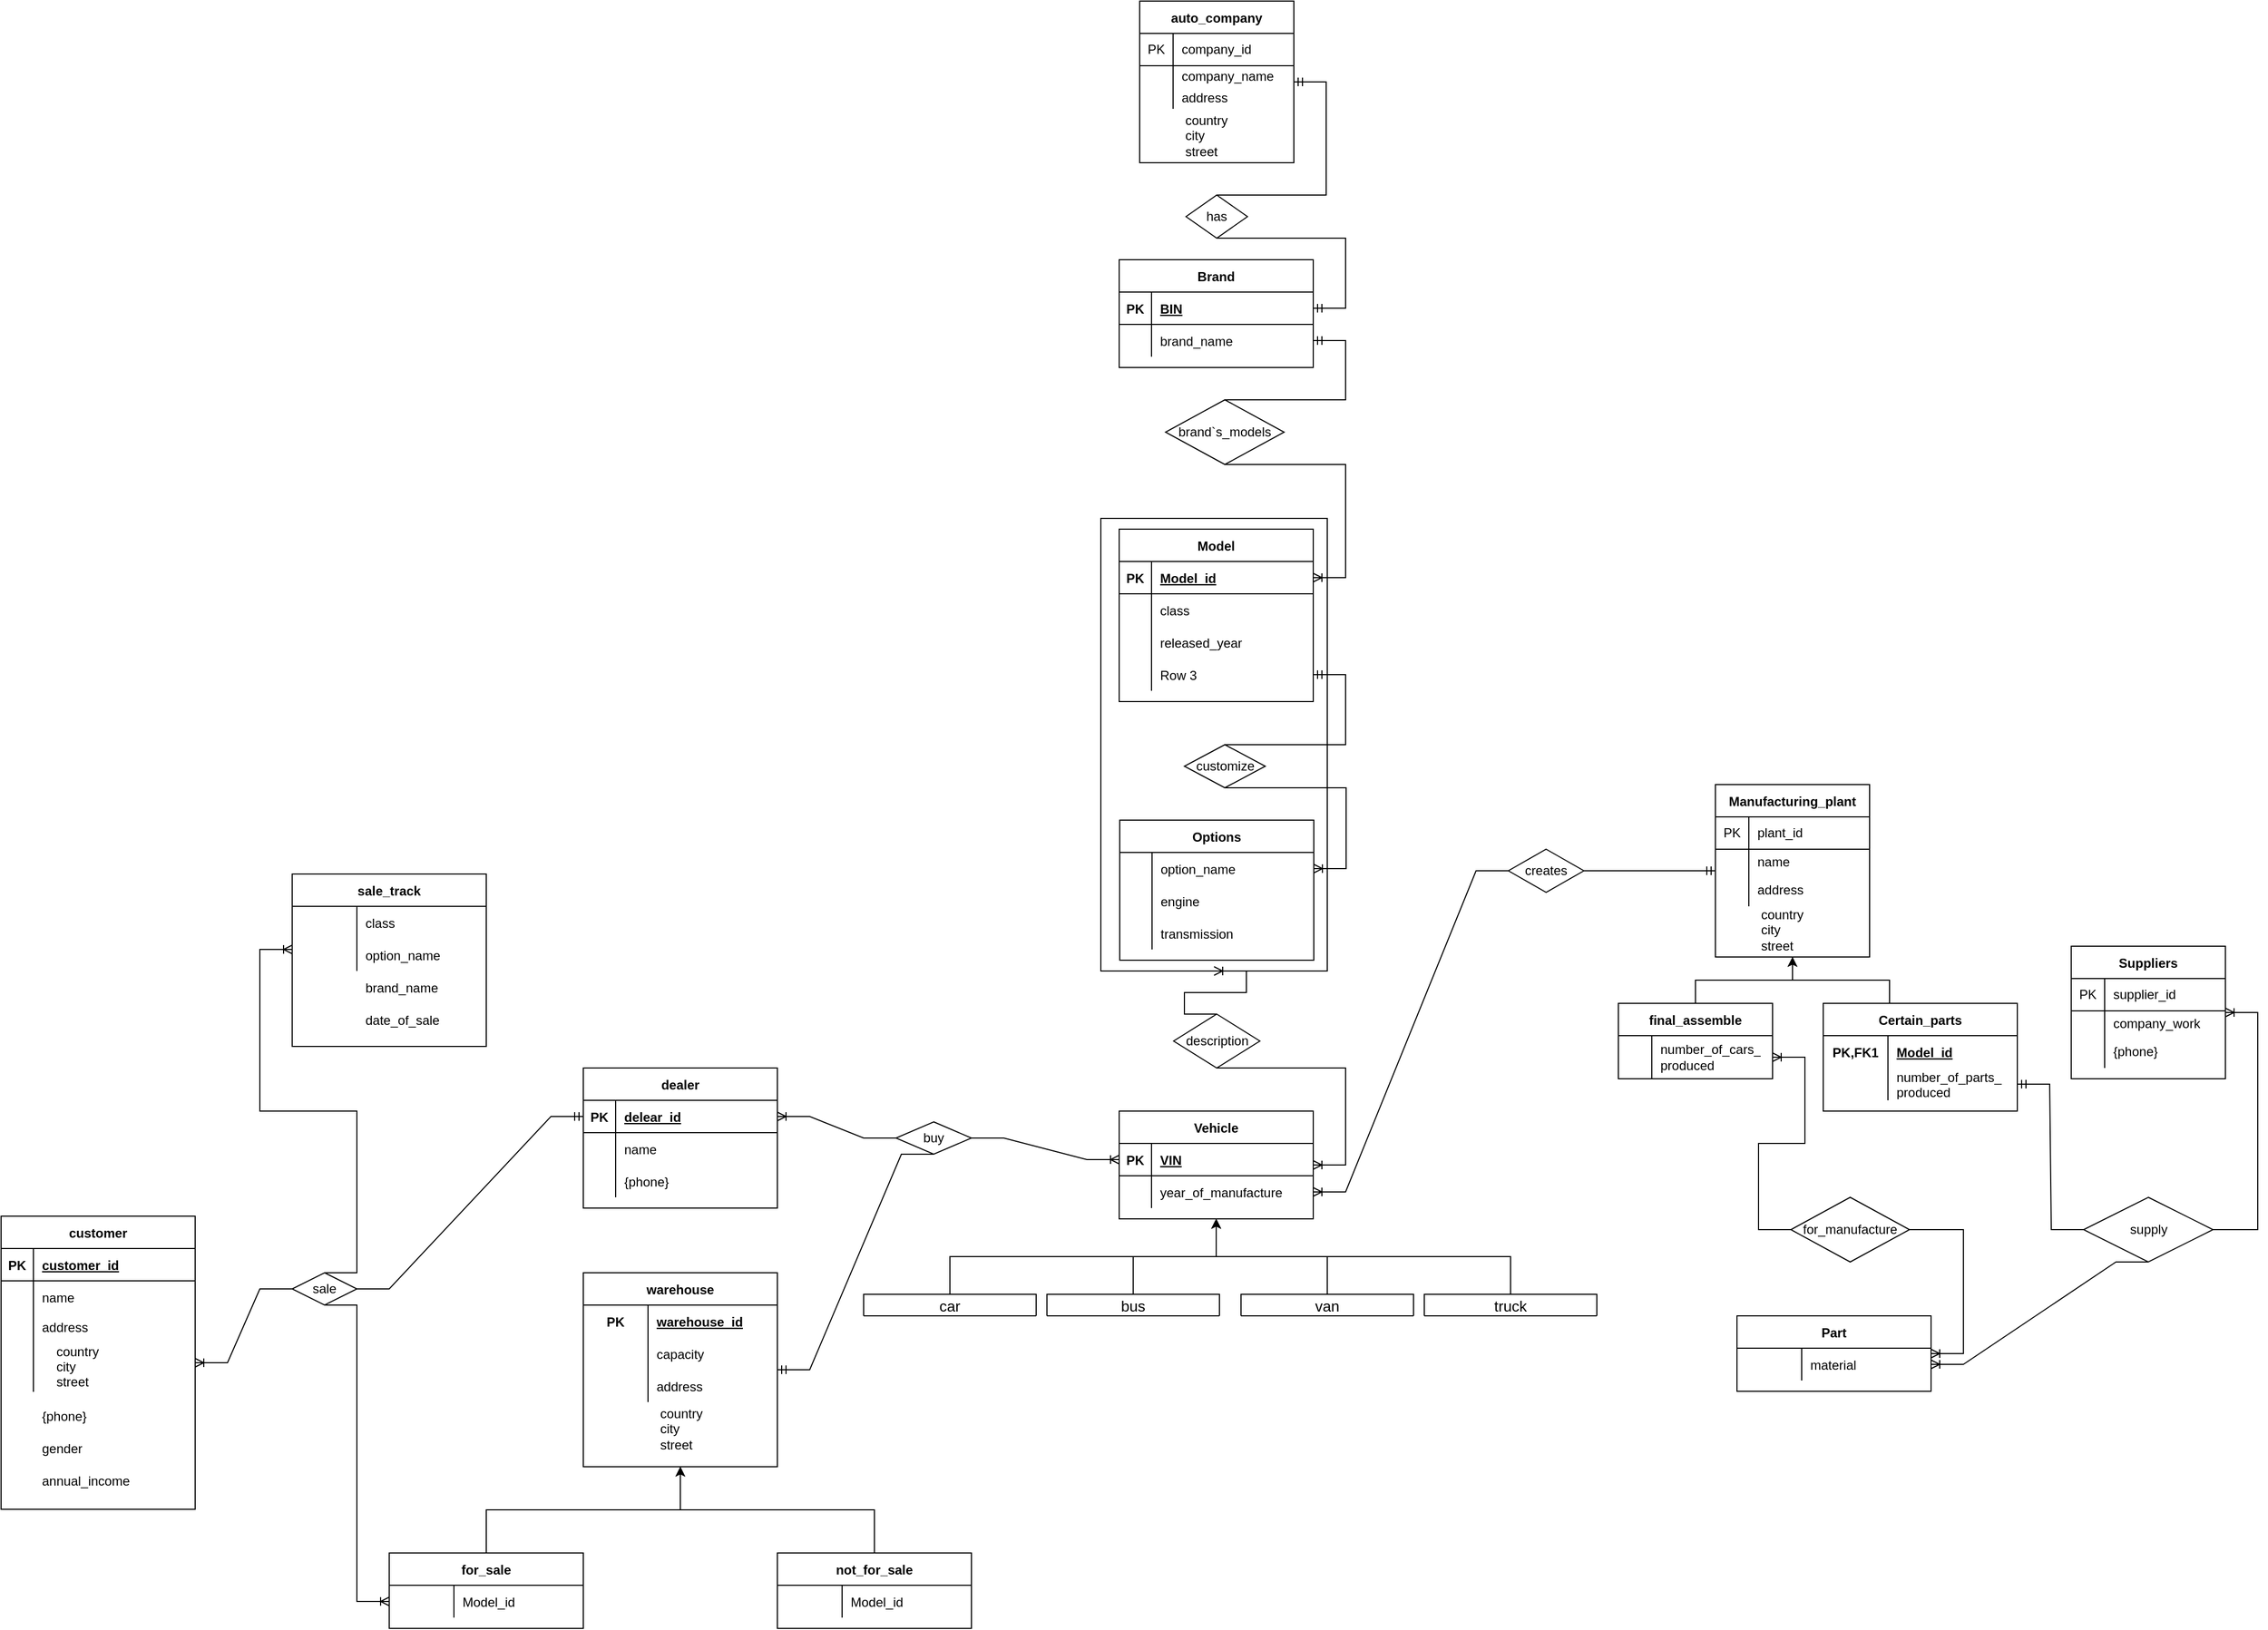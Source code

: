 <mxfile version="15.5.8" type="github">
  <diagram id="sJGEXuE3GDxPKIYz72Gz" name="Page-1">
    <mxGraphModel dx="5796" dy="1930" grid="1" gridSize="10" guides="1" tooltips="1" connect="1" arrows="1" fold="1" page="1" pageScale="1" pageWidth="2336" pageHeight="1654" math="0" shadow="0">
      <root>
        <mxCell id="0" />
        <mxCell id="1" parent="0" />
        <mxCell id="nWDF-veFi8Z_xZkkH8-R-12" value="auto_company" style="shape=table;startSize=30;container=1;collapsible=0;childLayout=tableLayout;fixedRows=1;rowLines=0;fontStyle=1;align=center;pointerEvents=1;" vertex="1" parent="1">
          <mxGeometry x="756" y="40" width="143" height="150" as="geometry" />
        </mxCell>
        <mxCell id="nWDF-veFi8Z_xZkkH8-R-13" value="" style="shape=partialRectangle;html=1;whiteSpace=wrap;collapsible=0;dropTarget=0;pointerEvents=1;fillColor=none;top=0;left=0;bottom=1;right=0;points=[[0,0.5],[1,0.5]];portConstraint=eastwest;" vertex="1" parent="nWDF-veFi8Z_xZkkH8-R-12">
          <mxGeometry y="30" width="143" height="30" as="geometry" />
        </mxCell>
        <mxCell id="nWDF-veFi8Z_xZkkH8-R-14" value="PK" style="shape=partialRectangle;html=1;whiteSpace=wrap;connectable=0;fillColor=none;top=0;left=0;bottom=0;right=0;overflow=hidden;pointerEvents=1;" vertex="1" parent="nWDF-veFi8Z_xZkkH8-R-13">
          <mxGeometry width="31" height="30" as="geometry">
            <mxRectangle width="31" height="30" as="alternateBounds" />
          </mxGeometry>
        </mxCell>
        <mxCell id="nWDF-veFi8Z_xZkkH8-R-15" value="company_id" style="shape=partialRectangle;html=1;whiteSpace=wrap;connectable=0;fillColor=none;top=0;left=0;bottom=0;right=0;align=left;spacingLeft=6;overflow=hidden;pointerEvents=1;" vertex="1" parent="nWDF-veFi8Z_xZkkH8-R-13">
          <mxGeometry x="31" width="112" height="30" as="geometry">
            <mxRectangle width="112" height="30" as="alternateBounds" />
          </mxGeometry>
        </mxCell>
        <mxCell id="nWDF-veFi8Z_xZkkH8-R-16" value="" style="shape=partialRectangle;html=1;whiteSpace=wrap;collapsible=0;dropTarget=0;pointerEvents=1;fillColor=none;top=0;left=0;bottom=0;right=0;points=[[0,0.5],[1,0.5]];portConstraint=eastwest;" vertex="1" parent="nWDF-veFi8Z_xZkkH8-R-12">
          <mxGeometry y="60" width="143" height="20" as="geometry" />
        </mxCell>
        <mxCell id="nWDF-veFi8Z_xZkkH8-R-17" value="" style="shape=partialRectangle;html=1;whiteSpace=wrap;connectable=0;fillColor=none;top=0;left=0;bottom=0;right=0;overflow=hidden;pointerEvents=1;" vertex="1" parent="nWDF-veFi8Z_xZkkH8-R-16">
          <mxGeometry width="31" height="20" as="geometry">
            <mxRectangle width="31" height="20" as="alternateBounds" />
          </mxGeometry>
        </mxCell>
        <mxCell id="nWDF-veFi8Z_xZkkH8-R-18" value="company_name" style="shape=partialRectangle;html=1;whiteSpace=wrap;connectable=0;fillColor=none;top=0;left=0;bottom=0;right=0;align=left;spacingLeft=6;overflow=hidden;pointerEvents=1;" vertex="1" parent="nWDF-veFi8Z_xZkkH8-R-16">
          <mxGeometry x="31" width="112" height="20" as="geometry">
            <mxRectangle width="112" height="20" as="alternateBounds" />
          </mxGeometry>
        </mxCell>
        <mxCell id="nWDF-veFi8Z_xZkkH8-R-19" value="" style="shape=partialRectangle;html=1;whiteSpace=wrap;collapsible=0;dropTarget=0;pointerEvents=1;fillColor=none;top=0;left=0;bottom=0;right=0;points=[[0,0.5],[1,0.5]];portConstraint=eastwest;" vertex="1" parent="nWDF-veFi8Z_xZkkH8-R-12">
          <mxGeometry y="80" width="143" height="20" as="geometry" />
        </mxCell>
        <mxCell id="nWDF-veFi8Z_xZkkH8-R-20" value="" style="shape=partialRectangle;html=1;whiteSpace=wrap;connectable=0;fillColor=none;top=0;left=0;bottom=0;right=0;overflow=hidden;pointerEvents=1;" vertex="1" parent="nWDF-veFi8Z_xZkkH8-R-19">
          <mxGeometry width="31" height="20" as="geometry">
            <mxRectangle width="31" height="20" as="alternateBounds" />
          </mxGeometry>
        </mxCell>
        <mxCell id="nWDF-veFi8Z_xZkkH8-R-21" value="address&lt;span style=&quot;white-space: pre&quot;&gt;	&lt;/span&gt;" style="shape=partialRectangle;html=1;whiteSpace=wrap;connectable=0;fillColor=none;top=0;left=0;bottom=0;right=0;align=left;spacingLeft=6;overflow=hidden;pointerEvents=1;" vertex="1" parent="nWDF-veFi8Z_xZkkH8-R-19">
          <mxGeometry x="31" width="112" height="20" as="geometry">
            <mxRectangle width="112" height="20" as="alternateBounds" />
          </mxGeometry>
        </mxCell>
        <mxCell id="nWDF-veFi8Z_xZkkH8-R-23" value="&lt;span style=&quot;white-space: pre&quot;&gt;	&lt;/span&gt;country&amp;nbsp;&lt;br&gt;&lt;span style=&quot;white-space: pre&quot;&gt;	&lt;/span&gt;city&lt;br&gt;&lt;span style=&quot;white-space: pre&quot;&gt;	&lt;/span&gt;street" style="shape=partialRectangle;html=1;whiteSpace=wrap;connectable=0;fillColor=none;top=0;left=0;bottom=0;right=0;align=left;spacingLeft=6;overflow=hidden;pointerEvents=1;" vertex="1" parent="1">
          <mxGeometry x="787" y="140" width="112" height="50" as="geometry">
            <mxRectangle width="112" height="20" as="alternateBounds" />
          </mxGeometry>
        </mxCell>
        <mxCell id="nWDF-veFi8Z_xZkkH8-R-32" value="has" style="shape=rhombus;perimeter=rhombusPerimeter;whiteSpace=wrap;html=1;align=center;" vertex="1" parent="1">
          <mxGeometry x="799" y="220" width="57" height="40" as="geometry" />
        </mxCell>
        <mxCell id="nWDF-veFi8Z_xZkkH8-R-33" value="" style="edgeStyle=entityRelationEdgeStyle;fontSize=12;html=1;endArrow=ERmandOne;rounded=0;exitX=0.5;exitY=0;exitDx=0;exitDy=0;" edge="1" parent="1" source="nWDF-veFi8Z_xZkkH8-R-32" target="nWDF-veFi8Z_xZkkH8-R-12">
          <mxGeometry width="100" height="100" relative="1" as="geometry">
            <mxPoint x="790" y="310" as="sourcePoint" />
            <mxPoint x="750" y="152" as="targetPoint" />
          </mxGeometry>
        </mxCell>
        <mxCell id="nWDF-veFi8Z_xZkkH8-R-49" value="Brand" style="shape=table;startSize=30;container=1;collapsible=1;childLayout=tableLayout;fixedRows=1;rowLines=0;fontStyle=1;align=center;resizeLast=1;" vertex="1" parent="1">
          <mxGeometry x="737" y="280" width="180" height="100" as="geometry" />
        </mxCell>
        <mxCell id="nWDF-veFi8Z_xZkkH8-R-50" value="" style="shape=partialRectangle;collapsible=0;dropTarget=0;pointerEvents=0;fillColor=none;top=0;left=0;bottom=1;right=0;points=[[0,0.5],[1,0.5]];portConstraint=eastwest;" vertex="1" parent="nWDF-veFi8Z_xZkkH8-R-49">
          <mxGeometry y="30" width="180" height="30" as="geometry" />
        </mxCell>
        <mxCell id="nWDF-veFi8Z_xZkkH8-R-51" value="PK" style="shape=partialRectangle;connectable=0;fillColor=none;top=0;left=0;bottom=0;right=0;fontStyle=1;overflow=hidden;" vertex="1" parent="nWDF-veFi8Z_xZkkH8-R-50">
          <mxGeometry width="30" height="30" as="geometry">
            <mxRectangle width="30" height="30" as="alternateBounds" />
          </mxGeometry>
        </mxCell>
        <mxCell id="nWDF-veFi8Z_xZkkH8-R-52" value="BIN" style="shape=partialRectangle;connectable=0;fillColor=none;top=0;left=0;bottom=0;right=0;align=left;spacingLeft=6;fontStyle=5;overflow=hidden;" vertex="1" parent="nWDF-veFi8Z_xZkkH8-R-50">
          <mxGeometry x="30" width="150" height="30" as="geometry">
            <mxRectangle width="150" height="30" as="alternateBounds" />
          </mxGeometry>
        </mxCell>
        <mxCell id="nWDF-veFi8Z_xZkkH8-R-53" value="" style="shape=partialRectangle;collapsible=0;dropTarget=0;pointerEvents=0;fillColor=none;top=0;left=0;bottom=0;right=0;points=[[0,0.5],[1,0.5]];portConstraint=eastwest;" vertex="1" parent="nWDF-veFi8Z_xZkkH8-R-49">
          <mxGeometry y="60" width="180" height="30" as="geometry" />
        </mxCell>
        <mxCell id="nWDF-veFi8Z_xZkkH8-R-54" value="" style="shape=partialRectangle;connectable=0;fillColor=none;top=0;left=0;bottom=0;right=0;editable=1;overflow=hidden;" vertex="1" parent="nWDF-veFi8Z_xZkkH8-R-53">
          <mxGeometry width="30" height="30" as="geometry">
            <mxRectangle width="30" height="30" as="alternateBounds" />
          </mxGeometry>
        </mxCell>
        <mxCell id="nWDF-veFi8Z_xZkkH8-R-55" value="brand_name" style="shape=partialRectangle;connectable=0;fillColor=none;top=0;left=0;bottom=0;right=0;align=left;spacingLeft=6;overflow=hidden;" vertex="1" parent="nWDF-veFi8Z_xZkkH8-R-53">
          <mxGeometry x="30" width="150" height="30" as="geometry">
            <mxRectangle width="150" height="30" as="alternateBounds" />
          </mxGeometry>
        </mxCell>
        <mxCell id="nWDF-veFi8Z_xZkkH8-R-62" value="Model" style="shape=table;startSize=30;container=1;collapsible=1;childLayout=tableLayout;fixedRows=1;rowLines=0;fontStyle=1;align=center;resizeLast=1;" vertex="1" parent="1">
          <mxGeometry x="737" y="530" width="180" height="160" as="geometry" />
        </mxCell>
        <mxCell id="nWDF-veFi8Z_xZkkH8-R-63" value="" style="shape=partialRectangle;collapsible=0;dropTarget=0;pointerEvents=0;fillColor=none;top=0;left=0;bottom=1;right=0;points=[[0,0.5],[1,0.5]];portConstraint=eastwest;" vertex="1" parent="nWDF-veFi8Z_xZkkH8-R-62">
          <mxGeometry y="30" width="180" height="30" as="geometry" />
        </mxCell>
        <mxCell id="nWDF-veFi8Z_xZkkH8-R-64" value="PK" style="shape=partialRectangle;connectable=0;fillColor=none;top=0;left=0;bottom=0;right=0;fontStyle=1;overflow=hidden;" vertex="1" parent="nWDF-veFi8Z_xZkkH8-R-63">
          <mxGeometry width="30" height="30" as="geometry">
            <mxRectangle width="30" height="30" as="alternateBounds" />
          </mxGeometry>
        </mxCell>
        <mxCell id="nWDF-veFi8Z_xZkkH8-R-65" value="Model_id" style="shape=partialRectangle;connectable=0;fillColor=none;top=0;left=0;bottom=0;right=0;align=left;spacingLeft=6;fontStyle=5;overflow=hidden;" vertex="1" parent="nWDF-veFi8Z_xZkkH8-R-63">
          <mxGeometry x="30" width="150" height="30" as="geometry">
            <mxRectangle width="150" height="30" as="alternateBounds" />
          </mxGeometry>
        </mxCell>
        <mxCell id="nWDF-veFi8Z_xZkkH8-R-66" value="" style="shape=partialRectangle;collapsible=0;dropTarget=0;pointerEvents=0;fillColor=none;top=0;left=0;bottom=0;right=0;points=[[0,0.5],[1,0.5]];portConstraint=eastwest;" vertex="1" parent="nWDF-veFi8Z_xZkkH8-R-62">
          <mxGeometry y="60" width="180" height="30" as="geometry" />
        </mxCell>
        <mxCell id="nWDF-veFi8Z_xZkkH8-R-67" value="" style="shape=partialRectangle;connectable=0;fillColor=none;top=0;left=0;bottom=0;right=0;editable=1;overflow=hidden;" vertex="1" parent="nWDF-veFi8Z_xZkkH8-R-66">
          <mxGeometry width="30" height="30" as="geometry">
            <mxRectangle width="30" height="30" as="alternateBounds" />
          </mxGeometry>
        </mxCell>
        <mxCell id="nWDF-veFi8Z_xZkkH8-R-68" value="class" style="shape=partialRectangle;connectable=0;fillColor=none;top=0;left=0;bottom=0;right=0;align=left;spacingLeft=6;overflow=hidden;" vertex="1" parent="nWDF-veFi8Z_xZkkH8-R-66">
          <mxGeometry x="30" width="150" height="30" as="geometry">
            <mxRectangle width="150" height="30" as="alternateBounds" />
          </mxGeometry>
        </mxCell>
        <mxCell id="nWDF-veFi8Z_xZkkH8-R-69" value="" style="shape=partialRectangle;collapsible=0;dropTarget=0;pointerEvents=0;fillColor=none;top=0;left=0;bottom=0;right=0;points=[[0,0.5],[1,0.5]];portConstraint=eastwest;" vertex="1" parent="nWDF-veFi8Z_xZkkH8-R-62">
          <mxGeometry y="90" width="180" height="30" as="geometry" />
        </mxCell>
        <mxCell id="nWDF-veFi8Z_xZkkH8-R-70" value="" style="shape=partialRectangle;connectable=0;fillColor=none;top=0;left=0;bottom=0;right=0;editable=1;overflow=hidden;" vertex="1" parent="nWDF-veFi8Z_xZkkH8-R-69">
          <mxGeometry width="30" height="30" as="geometry">
            <mxRectangle width="30" height="30" as="alternateBounds" />
          </mxGeometry>
        </mxCell>
        <mxCell id="nWDF-veFi8Z_xZkkH8-R-71" value="released_year" style="shape=partialRectangle;connectable=0;fillColor=none;top=0;left=0;bottom=0;right=0;align=left;spacingLeft=6;overflow=hidden;" vertex="1" parent="nWDF-veFi8Z_xZkkH8-R-69">
          <mxGeometry x="30" width="150" height="30" as="geometry">
            <mxRectangle width="150" height="30" as="alternateBounds" />
          </mxGeometry>
        </mxCell>
        <mxCell id="nWDF-veFi8Z_xZkkH8-R-72" value="" style="shape=partialRectangle;collapsible=0;dropTarget=0;pointerEvents=0;fillColor=none;top=0;left=0;bottom=0;right=0;points=[[0,0.5],[1,0.5]];portConstraint=eastwest;" vertex="1" parent="nWDF-veFi8Z_xZkkH8-R-62">
          <mxGeometry y="120" width="180" height="30" as="geometry" />
        </mxCell>
        <mxCell id="nWDF-veFi8Z_xZkkH8-R-73" value="" style="shape=partialRectangle;connectable=0;fillColor=none;top=0;left=0;bottom=0;right=0;editable=1;overflow=hidden;" vertex="1" parent="nWDF-veFi8Z_xZkkH8-R-72">
          <mxGeometry width="30" height="30" as="geometry">
            <mxRectangle width="30" height="30" as="alternateBounds" />
          </mxGeometry>
        </mxCell>
        <mxCell id="nWDF-veFi8Z_xZkkH8-R-74" value="Row 3" style="shape=partialRectangle;connectable=0;fillColor=none;top=0;left=0;bottom=0;right=0;align=left;spacingLeft=6;overflow=hidden;" vertex="1" parent="nWDF-veFi8Z_xZkkH8-R-72">
          <mxGeometry x="30" width="150" height="30" as="geometry">
            <mxRectangle width="150" height="30" as="alternateBounds" />
          </mxGeometry>
        </mxCell>
        <mxCell id="nWDF-veFi8Z_xZkkH8-R-78" value="" style="edgeStyle=entityRelationEdgeStyle;fontSize=12;html=1;endArrow=ERmandOne;rounded=0;exitX=0.5;exitY=1;exitDx=0;exitDy=0;" edge="1" parent="1" source="nWDF-veFi8Z_xZkkH8-R-32" target="nWDF-veFi8Z_xZkkH8-R-50">
          <mxGeometry width="100" height="100" relative="1" as="geometry">
            <mxPoint x="790" y="320" as="sourcePoint" />
            <mxPoint x="890" y="220" as="targetPoint" />
          </mxGeometry>
        </mxCell>
        <mxCell id="nWDF-veFi8Z_xZkkH8-R-79" value="brand`s_models" style="shape=rhombus;perimeter=rhombusPerimeter;whiteSpace=wrap;html=1;align=center;" vertex="1" parent="1">
          <mxGeometry x="780" y="410" width="110" height="60" as="geometry" />
        </mxCell>
        <mxCell id="nWDF-veFi8Z_xZkkH8-R-81" value="" style="edgeStyle=entityRelationEdgeStyle;fontSize=12;html=1;endArrow=ERmandOne;rounded=0;exitX=0.5;exitY=0;exitDx=0;exitDy=0;" edge="1" parent="1" source="nWDF-veFi8Z_xZkkH8-R-79" target="nWDF-veFi8Z_xZkkH8-R-53">
          <mxGeometry width="100" height="100" relative="1" as="geometry">
            <mxPoint x="790" y="490" as="sourcePoint" />
            <mxPoint x="890" y="390" as="targetPoint" />
          </mxGeometry>
        </mxCell>
        <mxCell id="nWDF-veFi8Z_xZkkH8-R-82" value="" style="edgeStyle=entityRelationEdgeStyle;fontSize=12;html=1;endArrow=ERoneToMany;rounded=0;exitX=0.5;exitY=1;exitDx=0;exitDy=0;" edge="1" parent="1" source="nWDF-veFi8Z_xZkkH8-R-79" target="nWDF-veFi8Z_xZkkH8-R-63">
          <mxGeometry width="100" height="100" relative="1" as="geometry">
            <mxPoint x="790" y="490" as="sourcePoint" />
            <mxPoint x="890" y="390" as="targetPoint" />
          </mxGeometry>
        </mxCell>
        <mxCell id="nWDF-veFi8Z_xZkkH8-R-83" value="Options" style="shape=table;startSize=30;container=1;collapsible=1;childLayout=tableLayout;fixedRows=1;rowLines=0;fontStyle=1;align=center;resizeLast=1;" vertex="1" parent="1">
          <mxGeometry x="737.5" y="800" width="180" height="130" as="geometry" />
        </mxCell>
        <mxCell id="nWDF-veFi8Z_xZkkH8-R-87" value="" style="shape=partialRectangle;collapsible=0;dropTarget=0;pointerEvents=0;fillColor=none;top=0;left=0;bottom=0;right=0;points=[[0,0.5],[1,0.5]];portConstraint=eastwest;" vertex="1" parent="nWDF-veFi8Z_xZkkH8-R-83">
          <mxGeometry y="30" width="180" height="30" as="geometry" />
        </mxCell>
        <mxCell id="nWDF-veFi8Z_xZkkH8-R-88" value="" style="shape=partialRectangle;connectable=0;fillColor=none;top=0;left=0;bottom=0;right=0;editable=1;overflow=hidden;" vertex="1" parent="nWDF-veFi8Z_xZkkH8-R-87">
          <mxGeometry width="30" height="30" as="geometry">
            <mxRectangle width="30" height="30" as="alternateBounds" />
          </mxGeometry>
        </mxCell>
        <mxCell id="nWDF-veFi8Z_xZkkH8-R-89" value="option_name" style="shape=partialRectangle;connectable=0;fillColor=none;top=0;left=0;bottom=0;right=0;align=left;spacingLeft=6;overflow=hidden;" vertex="1" parent="nWDF-veFi8Z_xZkkH8-R-87">
          <mxGeometry x="30" width="150" height="30" as="geometry">
            <mxRectangle width="150" height="30" as="alternateBounds" />
          </mxGeometry>
        </mxCell>
        <mxCell id="nWDF-veFi8Z_xZkkH8-R-90" value="" style="shape=partialRectangle;collapsible=0;dropTarget=0;pointerEvents=0;fillColor=none;top=0;left=0;bottom=0;right=0;points=[[0,0.5],[1,0.5]];portConstraint=eastwest;" vertex="1" parent="nWDF-veFi8Z_xZkkH8-R-83">
          <mxGeometry y="60" width="180" height="30" as="geometry" />
        </mxCell>
        <mxCell id="nWDF-veFi8Z_xZkkH8-R-91" value="" style="shape=partialRectangle;connectable=0;fillColor=none;top=0;left=0;bottom=0;right=0;editable=1;overflow=hidden;" vertex="1" parent="nWDF-veFi8Z_xZkkH8-R-90">
          <mxGeometry width="30" height="30" as="geometry">
            <mxRectangle width="30" height="30" as="alternateBounds" />
          </mxGeometry>
        </mxCell>
        <mxCell id="nWDF-veFi8Z_xZkkH8-R-92" value="engine" style="shape=partialRectangle;connectable=0;fillColor=none;top=0;left=0;bottom=0;right=0;align=left;spacingLeft=6;overflow=hidden;" vertex="1" parent="nWDF-veFi8Z_xZkkH8-R-90">
          <mxGeometry x="30" width="150" height="30" as="geometry">
            <mxRectangle width="150" height="30" as="alternateBounds" />
          </mxGeometry>
        </mxCell>
        <mxCell id="nWDF-veFi8Z_xZkkH8-R-93" value="" style="shape=partialRectangle;collapsible=0;dropTarget=0;pointerEvents=0;fillColor=none;top=0;left=0;bottom=0;right=0;points=[[0,0.5],[1,0.5]];portConstraint=eastwest;" vertex="1" parent="nWDF-veFi8Z_xZkkH8-R-83">
          <mxGeometry y="90" width="180" height="30" as="geometry" />
        </mxCell>
        <mxCell id="nWDF-veFi8Z_xZkkH8-R-94" value="" style="shape=partialRectangle;connectable=0;fillColor=none;top=0;left=0;bottom=0;right=0;editable=1;overflow=hidden;" vertex="1" parent="nWDF-veFi8Z_xZkkH8-R-93">
          <mxGeometry width="30" height="30" as="geometry">
            <mxRectangle width="30" height="30" as="alternateBounds" />
          </mxGeometry>
        </mxCell>
        <mxCell id="nWDF-veFi8Z_xZkkH8-R-95" value="transmission" style="shape=partialRectangle;connectable=0;fillColor=none;top=0;left=0;bottom=0;right=0;align=left;spacingLeft=6;overflow=hidden;" vertex="1" parent="nWDF-veFi8Z_xZkkH8-R-93">
          <mxGeometry x="30" width="150" height="30" as="geometry">
            <mxRectangle width="150" height="30" as="alternateBounds" />
          </mxGeometry>
        </mxCell>
        <mxCell id="nWDF-veFi8Z_xZkkH8-R-96" value="customize" style="shape=rhombus;perimeter=rhombusPerimeter;whiteSpace=wrap;html=1;align=center;" vertex="1" parent="1">
          <mxGeometry x="797.5" y="730" width="75" height="40" as="geometry" />
        </mxCell>
        <mxCell id="nWDF-veFi8Z_xZkkH8-R-97" value="" style="edgeStyle=entityRelationEdgeStyle;fontSize=12;html=1;endArrow=ERmandOne;rounded=0;exitX=0.5;exitY=0;exitDx=0;exitDy=0;" edge="1" parent="1" source="nWDF-veFi8Z_xZkkH8-R-96" target="nWDF-veFi8Z_xZkkH8-R-72">
          <mxGeometry width="100" height="100" relative="1" as="geometry">
            <mxPoint x="790" y="810" as="sourcePoint" />
            <mxPoint x="890" y="710" as="targetPoint" />
          </mxGeometry>
        </mxCell>
        <mxCell id="nWDF-veFi8Z_xZkkH8-R-98" value="" style="edgeStyle=entityRelationEdgeStyle;fontSize=12;html=1;endArrow=ERoneToMany;rounded=0;exitX=0.5;exitY=1;exitDx=0;exitDy=0;" edge="1" parent="1" source="nWDF-veFi8Z_xZkkH8-R-96" target="nWDF-veFi8Z_xZkkH8-R-87">
          <mxGeometry width="100" height="100" relative="1" as="geometry">
            <mxPoint x="800" y="800" as="sourcePoint" />
            <mxPoint x="890" y="710" as="targetPoint" />
          </mxGeometry>
        </mxCell>
        <mxCell id="nWDF-veFi8Z_xZkkH8-R-100" value="" style="shape=partialRectangle;whiteSpace=wrap;html=1;top=0;left=0;fillColor=none;" vertex="1" parent="1">
          <mxGeometry x="720" y="520" width="210" height="420" as="geometry" />
        </mxCell>
        <mxCell id="nWDF-veFi8Z_xZkkH8-R-101" value="" style="shape=partialRectangle;whiteSpace=wrap;html=1;bottom=0;right=0;fillColor=none;" vertex="1" parent="1">
          <mxGeometry x="720" y="520" width="210" height="420" as="geometry" />
        </mxCell>
        <mxCell id="nWDF-veFi8Z_xZkkH8-R-102" value="description" style="shape=rhombus;perimeter=rhombusPerimeter;whiteSpace=wrap;html=1;align=center;" vertex="1" parent="1">
          <mxGeometry x="787.5" y="980" width="80" height="50" as="geometry" />
        </mxCell>
        <mxCell id="nWDF-veFi8Z_xZkkH8-R-104" value="" style="edgeStyle=entityRelationEdgeStyle;fontSize=12;html=1;endArrow=ERoneToMany;rounded=0;exitX=0.5;exitY=0;exitDx=0;exitDy=0;entryX=0.5;entryY=1;entryDx=0;entryDy=0;" edge="1" parent="1" source="nWDF-veFi8Z_xZkkH8-R-102" target="nWDF-veFi8Z_xZkkH8-R-101">
          <mxGeometry width="100" height="100" relative="1" as="geometry">
            <mxPoint x="870" y="1005" as="sourcePoint" />
            <mxPoint x="720" y="990" as="targetPoint" />
          </mxGeometry>
        </mxCell>
        <mxCell id="nWDF-veFi8Z_xZkkH8-R-105" value="" style="edgeStyle=entityRelationEdgeStyle;fontSize=12;html=1;endArrow=ERoneToMany;rounded=0;exitX=0.5;exitY=1;exitDx=0;exitDy=0;" edge="1" parent="1" source="nWDF-veFi8Z_xZkkH8-R-102" target="nWDF-veFi8Z_xZkkH8-R-106">
          <mxGeometry width="100" height="100" relative="1" as="geometry">
            <mxPoint x="780" y="1000" as="sourcePoint" />
            <mxPoint x="880" y="900" as="targetPoint" />
          </mxGeometry>
        </mxCell>
        <mxCell id="nWDF-veFi8Z_xZkkH8-R-106" value="Vehicle" style="shape=table;startSize=30;container=1;collapsible=1;childLayout=tableLayout;fixedRows=1;rowLines=0;fontStyle=1;align=center;resizeLast=1;" vertex="1" parent="1">
          <mxGeometry x="737" y="1070" width="180" height="100" as="geometry" />
        </mxCell>
        <mxCell id="nWDF-veFi8Z_xZkkH8-R-107" value="" style="shape=partialRectangle;collapsible=0;dropTarget=0;pointerEvents=0;fillColor=none;top=0;left=0;bottom=1;right=0;points=[[0,0.5],[1,0.5]];portConstraint=eastwest;" vertex="1" parent="nWDF-veFi8Z_xZkkH8-R-106">
          <mxGeometry y="30" width="180" height="30" as="geometry" />
        </mxCell>
        <mxCell id="nWDF-veFi8Z_xZkkH8-R-108" value="PK" style="shape=partialRectangle;connectable=0;fillColor=none;top=0;left=0;bottom=0;right=0;fontStyle=1;overflow=hidden;" vertex="1" parent="nWDF-veFi8Z_xZkkH8-R-107">
          <mxGeometry width="30" height="30" as="geometry">
            <mxRectangle width="30" height="30" as="alternateBounds" />
          </mxGeometry>
        </mxCell>
        <mxCell id="nWDF-veFi8Z_xZkkH8-R-109" value="VIN" style="shape=partialRectangle;connectable=0;fillColor=none;top=0;left=0;bottom=0;right=0;align=left;spacingLeft=6;fontStyle=5;overflow=hidden;" vertex="1" parent="nWDF-veFi8Z_xZkkH8-R-107">
          <mxGeometry x="30" width="150" height="30" as="geometry">
            <mxRectangle width="150" height="30" as="alternateBounds" />
          </mxGeometry>
        </mxCell>
        <mxCell id="nWDF-veFi8Z_xZkkH8-R-110" value="" style="shape=partialRectangle;collapsible=0;dropTarget=0;pointerEvents=0;fillColor=none;top=0;left=0;bottom=0;right=0;points=[[0,0.5],[1,0.5]];portConstraint=eastwest;" vertex="1" parent="nWDF-veFi8Z_xZkkH8-R-106">
          <mxGeometry y="60" width="180" height="30" as="geometry" />
        </mxCell>
        <mxCell id="nWDF-veFi8Z_xZkkH8-R-111" value="" style="shape=partialRectangle;connectable=0;fillColor=none;top=0;left=0;bottom=0;right=0;editable=1;overflow=hidden;" vertex="1" parent="nWDF-veFi8Z_xZkkH8-R-110">
          <mxGeometry width="30" height="30" as="geometry">
            <mxRectangle width="30" height="30" as="alternateBounds" />
          </mxGeometry>
        </mxCell>
        <mxCell id="nWDF-veFi8Z_xZkkH8-R-112" value="year_of_manufacture" style="shape=partialRectangle;connectable=0;fillColor=none;top=0;left=0;bottom=0;right=0;align=left;spacingLeft=6;overflow=hidden;" vertex="1" parent="nWDF-veFi8Z_xZkkH8-R-110">
          <mxGeometry x="30" width="150" height="30" as="geometry">
            <mxRectangle width="150" height="30" as="alternateBounds" />
          </mxGeometry>
        </mxCell>
        <mxCell id="nWDF-veFi8Z_xZkkH8-R-124" value="" style="edgeStyle=elbowEdgeStyle;elbow=vertical;endArrow=classic;html=1;rounded=0;exitX=0.5;exitY=0;exitDx=0;exitDy=0;" edge="1" parent="1" source="nWDF-veFi8Z_xZkkH8-R-125" target="nWDF-veFi8Z_xZkkH8-R-106">
          <mxGeometry width="50" height="50" relative="1" as="geometry">
            <mxPoint x="700" y="1180" as="sourcePoint" />
            <mxPoint x="830" y="1170" as="targetPoint" />
          </mxGeometry>
        </mxCell>
        <mxCell id="nWDF-veFi8Z_xZkkH8-R-125" value="car" style="swimlane;fontStyle=0;childLayout=stackLayout;horizontal=1;startSize=26;horizontalStack=0;resizeParent=1;resizeParentMax=0;resizeLast=0;collapsible=1;marginBottom=0;align=center;fontSize=14;" vertex="1" parent="1">
          <mxGeometry x="500" y="1240" width="160" height="20" as="geometry" />
        </mxCell>
        <mxCell id="nWDF-veFi8Z_xZkkH8-R-129" value="bus" style="swimlane;fontStyle=0;childLayout=stackLayout;horizontal=1;startSize=26;horizontalStack=0;resizeParent=1;resizeParentMax=0;resizeLast=0;collapsible=1;marginBottom=0;align=center;fontSize=14;" vertex="1" parent="1">
          <mxGeometry x="670" y="1240" width="160" height="20" as="geometry" />
        </mxCell>
        <mxCell id="nWDF-veFi8Z_xZkkH8-R-137" value="truck" style="swimlane;fontStyle=0;childLayout=stackLayout;horizontal=1;startSize=26;horizontalStack=0;resizeParent=1;resizeParentMax=0;resizeLast=0;collapsible=1;marginBottom=0;align=center;fontSize=14;" vertex="1" parent="1">
          <mxGeometry x="1020" y="1240" width="160" height="20" as="geometry" />
        </mxCell>
        <mxCell id="nWDF-veFi8Z_xZkkH8-R-142" value="van" style="swimlane;fontStyle=0;childLayout=stackLayout;horizontal=1;startSize=26;horizontalStack=0;resizeParent=1;resizeParentMax=0;resizeLast=0;collapsible=1;marginBottom=0;align=center;fontSize=14;" vertex="1" parent="1">
          <mxGeometry x="850" y="1240" width="160" height="20" as="geometry" />
        </mxCell>
        <mxCell id="nWDF-veFi8Z_xZkkH8-R-143" value="" style="edgeStyle=elbowEdgeStyle;elbow=vertical;endArrow=classic;html=1;rounded=0;exitX=0.5;exitY=0;exitDx=0;exitDy=0;" edge="1" parent="1" target="nWDF-veFi8Z_xZkkH8-R-106">
          <mxGeometry width="50" height="50" relative="1" as="geometry">
            <mxPoint x="750" y="1240" as="sourcePoint" />
            <mxPoint x="830" y="1170" as="targetPoint" />
          </mxGeometry>
        </mxCell>
        <mxCell id="nWDF-veFi8Z_xZkkH8-R-144" value="" style="edgeStyle=elbowEdgeStyle;elbow=vertical;endArrow=classic;html=1;rounded=0;exitX=0.5;exitY=0;exitDx=0;exitDy=0;" edge="1" parent="1" source="nWDF-veFi8Z_xZkkH8-R-142" target="nWDF-veFi8Z_xZkkH8-R-106">
          <mxGeometry width="50" height="50" relative="1" as="geometry">
            <mxPoint x="600" y="1260" as="sourcePoint" />
            <mxPoint x="827" y="1170" as="targetPoint" />
            <Array as="points">
              <mxPoint x="940" y="1205" />
              <mxPoint x="920" y="1205" />
            </Array>
          </mxGeometry>
        </mxCell>
        <mxCell id="nWDF-veFi8Z_xZkkH8-R-145" value="" style="edgeStyle=elbowEdgeStyle;elbow=vertical;endArrow=classic;html=1;rounded=0;exitX=0.5;exitY=0;exitDx=0;exitDy=0;" edge="1" parent="1" target="nWDF-veFi8Z_xZkkH8-R-106">
          <mxGeometry width="50" height="50" relative="1" as="geometry">
            <mxPoint x="1100" y="1240" as="sourcePoint" />
            <mxPoint x="1347" y="1170" as="targetPoint" />
          </mxGeometry>
        </mxCell>
        <mxCell id="nWDF-veFi8Z_xZkkH8-R-146" value="" style="edgeStyle=entityRelationEdgeStyle;fontSize=12;html=1;endArrow=ERoneToMany;rounded=0;exitX=0;exitY=0.5;exitDx=0;exitDy=0;" edge="1" parent="1" source="nWDF-veFi8Z_xZkkH8-R-147" target="nWDF-veFi8Z_xZkkH8-R-110">
          <mxGeometry width="100" height="100" relative="1" as="geometry">
            <mxPoint x="1160" y="1010" as="sourcePoint" />
            <mxPoint x="1260" y="910" as="targetPoint" />
          </mxGeometry>
        </mxCell>
        <mxCell id="nWDF-veFi8Z_xZkkH8-R-147" value="creates" style="shape=rhombus;perimeter=rhombusPerimeter;whiteSpace=wrap;html=1;align=center;" vertex="1" parent="1">
          <mxGeometry x="1098" y="827" width="70" height="40" as="geometry" />
        </mxCell>
        <mxCell id="nWDF-veFi8Z_xZkkH8-R-149" value="" style="edgeStyle=entityRelationEdgeStyle;fontSize=12;html=1;endArrow=ERmandOne;rounded=0;exitX=1;exitY=0.5;exitDx=0;exitDy=0;" edge="1" parent="1" source="nWDF-veFi8Z_xZkkH8-R-147" target="nWDF-veFi8Z_xZkkH8-R-163">
          <mxGeometry width="100" height="100" relative="1" as="geometry">
            <mxPoint x="1260" y="1030" as="sourcePoint" />
            <mxPoint x="1300" y="847" as="targetPoint" />
          </mxGeometry>
        </mxCell>
        <mxCell id="nWDF-veFi8Z_xZkkH8-R-163" value="Manufacturing_plant" style="shape=table;startSize=30;container=1;collapsible=0;childLayout=tableLayout;fixedRows=1;rowLines=0;fontStyle=1;align=center;pointerEvents=1;" vertex="1" parent="1">
          <mxGeometry x="1290" y="767" width="143" height="160" as="geometry" />
        </mxCell>
        <mxCell id="nWDF-veFi8Z_xZkkH8-R-164" value="" style="shape=partialRectangle;html=1;whiteSpace=wrap;collapsible=0;dropTarget=0;pointerEvents=1;fillColor=none;top=0;left=0;bottom=1;right=0;points=[[0,0.5],[1,0.5]];portConstraint=eastwest;" vertex="1" parent="nWDF-veFi8Z_xZkkH8-R-163">
          <mxGeometry y="30" width="143" height="30" as="geometry" />
        </mxCell>
        <mxCell id="nWDF-veFi8Z_xZkkH8-R-165" value="PK" style="shape=partialRectangle;html=1;whiteSpace=wrap;connectable=0;fillColor=none;top=0;left=0;bottom=0;right=0;overflow=hidden;pointerEvents=1;" vertex="1" parent="nWDF-veFi8Z_xZkkH8-R-164">
          <mxGeometry width="31" height="30" as="geometry">
            <mxRectangle width="31" height="30" as="alternateBounds" />
          </mxGeometry>
        </mxCell>
        <mxCell id="nWDF-veFi8Z_xZkkH8-R-166" value="plant_id" style="shape=partialRectangle;html=1;whiteSpace=wrap;connectable=0;fillColor=none;top=0;left=0;bottom=0;right=0;align=left;spacingLeft=6;overflow=hidden;pointerEvents=1;" vertex="1" parent="nWDF-veFi8Z_xZkkH8-R-164">
          <mxGeometry x="31" width="112" height="30" as="geometry">
            <mxRectangle width="112" height="30" as="alternateBounds" />
          </mxGeometry>
        </mxCell>
        <mxCell id="nWDF-veFi8Z_xZkkH8-R-167" value="" style="shape=partialRectangle;html=1;whiteSpace=wrap;collapsible=0;dropTarget=0;pointerEvents=1;fillColor=none;top=0;left=0;bottom=0;right=0;points=[[0,0.5],[1,0.5]];portConstraint=eastwest;" vertex="1" parent="nWDF-veFi8Z_xZkkH8-R-163">
          <mxGeometry y="60" width="143" height="23" as="geometry" />
        </mxCell>
        <mxCell id="nWDF-veFi8Z_xZkkH8-R-168" value="" style="shape=partialRectangle;html=1;whiteSpace=wrap;connectable=0;fillColor=none;top=0;left=0;bottom=0;right=0;overflow=hidden;pointerEvents=1;" vertex="1" parent="nWDF-veFi8Z_xZkkH8-R-167">
          <mxGeometry width="31" height="23" as="geometry">
            <mxRectangle width="31" height="23" as="alternateBounds" />
          </mxGeometry>
        </mxCell>
        <mxCell id="nWDF-veFi8Z_xZkkH8-R-169" value="name" style="shape=partialRectangle;html=1;whiteSpace=wrap;connectable=0;fillColor=none;top=0;left=0;bottom=0;right=0;align=left;spacingLeft=6;overflow=hidden;pointerEvents=1;" vertex="1" parent="nWDF-veFi8Z_xZkkH8-R-167">
          <mxGeometry x="31" width="112" height="23" as="geometry">
            <mxRectangle width="112" height="23" as="alternateBounds" />
          </mxGeometry>
        </mxCell>
        <mxCell id="nWDF-veFi8Z_xZkkH8-R-170" value="" style="shape=partialRectangle;html=1;whiteSpace=wrap;collapsible=0;dropTarget=0;pointerEvents=1;fillColor=none;top=0;left=0;bottom=0;right=0;points=[[0,0.5],[1,0.5]];portConstraint=eastwest;" vertex="1" parent="nWDF-veFi8Z_xZkkH8-R-163">
          <mxGeometry y="83" width="143" height="30" as="geometry" />
        </mxCell>
        <mxCell id="nWDF-veFi8Z_xZkkH8-R-171" value="" style="shape=partialRectangle;html=1;whiteSpace=wrap;connectable=0;fillColor=none;top=0;left=0;bottom=0;right=0;overflow=hidden;pointerEvents=1;" vertex="1" parent="nWDF-veFi8Z_xZkkH8-R-170">
          <mxGeometry width="31" height="30" as="geometry">
            <mxRectangle width="31" height="30" as="alternateBounds" />
          </mxGeometry>
        </mxCell>
        <mxCell id="nWDF-veFi8Z_xZkkH8-R-172" value="address&lt;span style=&quot;white-space: pre&quot;&gt;	&lt;/span&gt;" style="shape=partialRectangle;html=1;whiteSpace=wrap;connectable=0;fillColor=none;top=0;left=0;bottom=0;right=0;align=left;spacingLeft=6;overflow=hidden;pointerEvents=1;" vertex="1" parent="nWDF-veFi8Z_xZkkH8-R-170">
          <mxGeometry x="31" width="112" height="30" as="geometry">
            <mxRectangle width="112" height="30" as="alternateBounds" />
          </mxGeometry>
        </mxCell>
        <mxCell id="nWDF-veFi8Z_xZkkH8-R-173" value="&lt;span style=&quot;white-space: pre&quot;&gt;	&lt;/span&gt;country&amp;nbsp;&lt;br&gt;&lt;span style=&quot;white-space: pre&quot;&gt;	&lt;/span&gt;city&lt;br&gt;&lt;span style=&quot;white-space: pre&quot;&gt;	&lt;/span&gt;street" style="shape=partialRectangle;html=1;whiteSpace=wrap;connectable=0;fillColor=none;top=0;left=0;bottom=0;right=0;align=left;spacingLeft=6;overflow=hidden;pointerEvents=1;" vertex="1" parent="1">
          <mxGeometry x="1321" y="877" width="112" height="50" as="geometry">
            <mxRectangle width="112" height="20" as="alternateBounds" />
          </mxGeometry>
        </mxCell>
        <mxCell id="nWDF-veFi8Z_xZkkH8-R-174" value="final_assemble" style="shape=table;startSize=30;container=1;collapsible=0;childLayout=tableLayout;fixedRows=1;rowLines=0;fontStyle=1;align=center;pointerEvents=1;" vertex="1" parent="1">
          <mxGeometry x="1200" y="970" width="143" height="70" as="geometry" />
        </mxCell>
        <mxCell id="nWDF-veFi8Z_xZkkH8-R-178" value="" style="shape=partialRectangle;html=1;whiteSpace=wrap;collapsible=0;dropTarget=0;pointerEvents=1;fillColor=none;top=0;left=0;bottom=0;right=0;points=[[0,0.5],[1,0.5]];portConstraint=eastwest;" vertex="1" parent="nWDF-veFi8Z_xZkkH8-R-174">
          <mxGeometry y="30" width="143" height="40" as="geometry" />
        </mxCell>
        <mxCell id="nWDF-veFi8Z_xZkkH8-R-179" value="" style="shape=partialRectangle;html=1;whiteSpace=wrap;connectable=0;fillColor=none;top=0;left=0;bottom=0;right=0;overflow=hidden;pointerEvents=1;" vertex="1" parent="nWDF-veFi8Z_xZkkH8-R-178">
          <mxGeometry width="31" height="40" as="geometry">
            <mxRectangle width="31" height="40" as="alternateBounds" />
          </mxGeometry>
        </mxCell>
        <mxCell id="nWDF-veFi8Z_xZkkH8-R-180" value="number_of_cars_&lt;br&gt;produced" style="shape=partialRectangle;html=1;whiteSpace=wrap;connectable=0;fillColor=none;top=0;left=0;bottom=0;right=0;align=left;spacingLeft=6;overflow=hidden;pointerEvents=1;" vertex="1" parent="nWDF-veFi8Z_xZkkH8-R-178">
          <mxGeometry x="31" width="112" height="40" as="geometry">
            <mxRectangle width="112" height="40" as="alternateBounds" />
          </mxGeometry>
        </mxCell>
        <mxCell id="nWDF-veFi8Z_xZkkH8-R-194" value="" style="edgeStyle=elbowEdgeStyle;elbow=vertical;endArrow=classic;html=1;rounded=0;" edge="1" parent="1" target="nWDF-veFi8Z_xZkkH8-R-163">
          <mxGeometry width="50" height="50" relative="1" as="geometry">
            <mxPoint x="1451.5" y="970" as="sourcePoint" />
            <mxPoint x="1350" y="910" as="targetPoint" />
          </mxGeometry>
        </mxCell>
        <mxCell id="nWDF-veFi8Z_xZkkH8-R-195" value="" style="edgeStyle=elbowEdgeStyle;elbow=vertical;endArrow=classic;html=1;rounded=0;" edge="1" parent="1" source="nWDF-veFi8Z_xZkkH8-R-174" target="nWDF-veFi8Z_xZkkH8-R-163">
          <mxGeometry width="50" height="50" relative="1" as="geometry">
            <mxPoint x="1316.5" y="963" as="sourcePoint" />
            <mxPoint x="1226.5" y="920" as="targetPoint" />
          </mxGeometry>
        </mxCell>
        <mxCell id="nWDF-veFi8Z_xZkkH8-R-198" value="Suppliers" style="shape=table;startSize=30;container=1;collapsible=0;childLayout=tableLayout;fixedRows=1;rowLines=0;fontStyle=1;align=center;pointerEvents=1;" vertex="1" parent="1">
          <mxGeometry x="1620" y="917" width="143" height="123" as="geometry" />
        </mxCell>
        <mxCell id="nWDF-veFi8Z_xZkkH8-R-199" value="" style="shape=partialRectangle;html=1;whiteSpace=wrap;collapsible=0;dropTarget=0;pointerEvents=1;fillColor=none;top=0;left=0;bottom=1;right=0;points=[[0,0.5],[1,0.5]];portConstraint=eastwest;" vertex="1" parent="nWDF-veFi8Z_xZkkH8-R-198">
          <mxGeometry y="30" width="143" height="30" as="geometry" />
        </mxCell>
        <mxCell id="nWDF-veFi8Z_xZkkH8-R-200" value="PK" style="shape=partialRectangle;html=1;whiteSpace=wrap;connectable=0;fillColor=none;top=0;left=0;bottom=0;right=0;overflow=hidden;pointerEvents=1;" vertex="1" parent="nWDF-veFi8Z_xZkkH8-R-199">
          <mxGeometry width="31" height="30" as="geometry">
            <mxRectangle width="31" height="30" as="alternateBounds" />
          </mxGeometry>
        </mxCell>
        <mxCell id="nWDF-veFi8Z_xZkkH8-R-201" value="supplier_id" style="shape=partialRectangle;html=1;whiteSpace=wrap;connectable=0;fillColor=none;top=0;left=0;bottom=0;right=0;align=left;spacingLeft=6;overflow=hidden;pointerEvents=1;" vertex="1" parent="nWDF-veFi8Z_xZkkH8-R-199">
          <mxGeometry x="31" width="112" height="30" as="geometry">
            <mxRectangle width="112" height="30" as="alternateBounds" />
          </mxGeometry>
        </mxCell>
        <mxCell id="nWDF-veFi8Z_xZkkH8-R-202" value="" style="shape=partialRectangle;html=1;whiteSpace=wrap;collapsible=0;dropTarget=0;pointerEvents=1;fillColor=none;top=0;left=0;bottom=0;right=0;points=[[0,0.5],[1,0.5]];portConstraint=eastwest;" vertex="1" parent="nWDF-veFi8Z_xZkkH8-R-198">
          <mxGeometry y="60" width="143" height="23" as="geometry" />
        </mxCell>
        <mxCell id="nWDF-veFi8Z_xZkkH8-R-203" value="" style="shape=partialRectangle;html=1;whiteSpace=wrap;connectable=0;fillColor=none;top=0;left=0;bottom=0;right=0;overflow=hidden;pointerEvents=1;" vertex="1" parent="nWDF-veFi8Z_xZkkH8-R-202">
          <mxGeometry width="31" height="23" as="geometry">
            <mxRectangle width="31" height="23" as="alternateBounds" />
          </mxGeometry>
        </mxCell>
        <mxCell id="nWDF-veFi8Z_xZkkH8-R-204" value="company_work" style="shape=partialRectangle;html=1;whiteSpace=wrap;connectable=0;fillColor=none;top=0;left=0;bottom=0;right=0;align=left;spacingLeft=6;overflow=hidden;pointerEvents=1;" vertex="1" parent="nWDF-veFi8Z_xZkkH8-R-202">
          <mxGeometry x="31" width="112" height="23" as="geometry">
            <mxRectangle width="112" height="23" as="alternateBounds" />
          </mxGeometry>
        </mxCell>
        <mxCell id="nWDF-veFi8Z_xZkkH8-R-205" value="" style="shape=partialRectangle;html=1;whiteSpace=wrap;collapsible=0;dropTarget=0;pointerEvents=1;fillColor=none;top=0;left=0;bottom=0;right=0;points=[[0,0.5],[1,0.5]];portConstraint=eastwest;" vertex="1" parent="nWDF-veFi8Z_xZkkH8-R-198">
          <mxGeometry y="83" width="143" height="30" as="geometry" />
        </mxCell>
        <mxCell id="nWDF-veFi8Z_xZkkH8-R-206" value="" style="shape=partialRectangle;html=1;whiteSpace=wrap;connectable=0;fillColor=none;top=0;left=0;bottom=0;right=0;overflow=hidden;pointerEvents=1;" vertex="1" parent="nWDF-veFi8Z_xZkkH8-R-205">
          <mxGeometry width="31" height="30" as="geometry">
            <mxRectangle width="31" height="30" as="alternateBounds" />
          </mxGeometry>
        </mxCell>
        <mxCell id="nWDF-veFi8Z_xZkkH8-R-207" value="{phone}" style="shape=partialRectangle;html=1;whiteSpace=wrap;connectable=0;fillColor=none;top=0;left=0;bottom=0;right=0;align=left;spacingLeft=6;overflow=hidden;pointerEvents=1;" vertex="1" parent="nWDF-veFi8Z_xZkkH8-R-205">
          <mxGeometry x="31" width="112" height="30" as="geometry">
            <mxRectangle width="112" height="30" as="alternateBounds" />
          </mxGeometry>
        </mxCell>
        <mxCell id="nWDF-veFi8Z_xZkkH8-R-208" value="supply" style="shape=rhombus;perimeter=rhombusPerimeter;whiteSpace=wrap;html=1;align=center;fontColor=#000000;" vertex="1" parent="1">
          <mxGeometry x="1631.5" y="1150" width="120" height="60" as="geometry" />
        </mxCell>
        <mxCell id="nWDF-veFi8Z_xZkkH8-R-222" value="for_manufacture" style="shape=rhombus;perimeter=rhombusPerimeter;whiteSpace=wrap;html=1;align=center;fontColor=#000000;" vertex="1" parent="1">
          <mxGeometry x="1360" y="1150" width="110" height="60" as="geometry" />
        </mxCell>
        <mxCell id="nWDF-veFi8Z_xZkkH8-R-223" value="" style="edgeStyle=entityRelationEdgeStyle;fontSize=12;html=1;endArrow=ERoneToMany;rounded=0;fontColor=#000000;exitX=1;exitY=0.5;exitDx=0;exitDy=0;" edge="1" parent="1" source="nWDF-veFi8Z_xZkkH8-R-222" target="nWDF-veFi8Z_xZkkH8-R-244">
          <mxGeometry width="100" height="100" relative="1" as="geometry">
            <mxPoint x="1410" y="1300" as="sourcePoint" />
            <mxPoint x="1523" y="1325" as="targetPoint" />
          </mxGeometry>
        </mxCell>
        <mxCell id="nWDF-veFi8Z_xZkkH8-R-224" value="Certain_parts" style="shape=table;startSize=30;container=1;collapsible=1;childLayout=tableLayout;fixedRows=1;rowLines=0;fontStyle=1;align=center;resizeLast=1;fontColor=#000000;" vertex="1" parent="1">
          <mxGeometry x="1390" y="970" width="180" height="100" as="geometry" />
        </mxCell>
        <mxCell id="nWDF-veFi8Z_xZkkH8-R-225" value="" style="shape=partialRectangle;collapsible=0;dropTarget=0;pointerEvents=0;fillColor=none;top=0;left=0;bottom=0;right=0;points=[[0,0.5],[1,0.5]];portConstraint=eastwest;fontColor=#000000;" vertex="1" parent="nWDF-veFi8Z_xZkkH8-R-224">
          <mxGeometry y="30" width="180" height="30" as="geometry" />
        </mxCell>
        <mxCell id="nWDF-veFi8Z_xZkkH8-R-226" value="PK,FK1" style="shape=partialRectangle;connectable=0;fillColor=none;top=0;left=0;bottom=0;right=0;fontStyle=1;overflow=hidden;fontColor=#000000;" vertex="1" parent="nWDF-veFi8Z_xZkkH8-R-225">
          <mxGeometry width="60" height="30" as="geometry">
            <mxRectangle width="60" height="30" as="alternateBounds" />
          </mxGeometry>
        </mxCell>
        <mxCell id="nWDF-veFi8Z_xZkkH8-R-227" value="Model_id" style="shape=partialRectangle;connectable=0;fillColor=none;top=0;left=0;bottom=0;right=0;align=left;spacingLeft=6;fontStyle=5;overflow=hidden;fontColor=#000000;" vertex="1" parent="nWDF-veFi8Z_xZkkH8-R-225">
          <mxGeometry x="60" width="120" height="30" as="geometry">
            <mxRectangle width="120" height="30" as="alternateBounds" />
          </mxGeometry>
        </mxCell>
        <mxCell id="nWDF-veFi8Z_xZkkH8-R-231" value="" style="shape=partialRectangle;collapsible=0;dropTarget=0;pointerEvents=0;fillColor=none;top=0;left=0;bottom=0;right=0;points=[[0,0.5],[1,0.5]];portConstraint=eastwest;fontColor=#000000;" vertex="1" parent="nWDF-veFi8Z_xZkkH8-R-224">
          <mxGeometry y="60" width="180" height="30" as="geometry" />
        </mxCell>
        <mxCell id="nWDF-veFi8Z_xZkkH8-R-232" value="" style="shape=partialRectangle;connectable=0;fillColor=none;top=0;left=0;bottom=0;right=0;editable=1;overflow=hidden;fontColor=#000000;" vertex="1" parent="nWDF-veFi8Z_xZkkH8-R-231">
          <mxGeometry width="60" height="30" as="geometry">
            <mxRectangle width="60" height="30" as="alternateBounds" />
          </mxGeometry>
        </mxCell>
        <mxCell id="nWDF-veFi8Z_xZkkH8-R-233" value="number_of_parts_&#xa;produced" style="shape=partialRectangle;connectable=0;fillColor=none;top=0;left=0;bottom=0;right=0;align=left;spacingLeft=6;overflow=hidden;fontColor=#000000;" vertex="1" parent="nWDF-veFi8Z_xZkkH8-R-231">
          <mxGeometry x="60" width="120" height="30" as="geometry">
            <mxRectangle width="120" height="30" as="alternateBounds" />
          </mxGeometry>
        </mxCell>
        <mxCell id="nWDF-veFi8Z_xZkkH8-R-239" value="" style="edgeStyle=entityRelationEdgeStyle;fontSize=12;html=1;endArrow=ERoneToMany;rounded=0;fontColor=#000000;exitX=0;exitY=0.5;exitDx=0;exitDy=0;" edge="1" parent="1" source="nWDF-veFi8Z_xZkkH8-R-222" target="nWDF-veFi8Z_xZkkH8-R-178">
          <mxGeometry width="100" height="100" relative="1" as="geometry">
            <mxPoint x="1440" y="1250" as="sourcePoint" />
            <mxPoint x="1190" y="1020" as="targetPoint" />
          </mxGeometry>
        </mxCell>
        <mxCell id="nWDF-veFi8Z_xZkkH8-R-242" value="" style="edgeStyle=entityRelationEdgeStyle;fontSize=12;html=1;endArrow=ERmandOne;rounded=0;fontColor=#000000;" edge="1" parent="1" source="nWDF-veFi8Z_xZkkH8-R-208" target="nWDF-veFi8Z_xZkkH8-R-231">
          <mxGeometry width="100" height="100" relative="1" as="geometry">
            <mxPoint x="1440" y="1170" as="sourcePoint" />
            <mxPoint x="1540" y="1070" as="targetPoint" />
          </mxGeometry>
        </mxCell>
        <mxCell id="nWDF-veFi8Z_xZkkH8-R-243" value="" style="edgeStyle=entityRelationEdgeStyle;fontSize=12;html=1;endArrow=ERoneToMany;rounded=0;fontColor=#000000;exitX=0.5;exitY=1;exitDx=0;exitDy=0;" edge="1" parent="1" source="nWDF-veFi8Z_xZkkH8-R-208" target="nWDF-veFi8Z_xZkkH8-R-251">
          <mxGeometry width="100" height="100" relative="1" as="geometry">
            <mxPoint x="1440" y="1250" as="sourcePoint" />
            <mxPoint x="1490" y="1365.0" as="targetPoint" />
          </mxGeometry>
        </mxCell>
        <mxCell id="nWDF-veFi8Z_xZkkH8-R-244" value="Part" style="shape=table;startSize=30;container=1;collapsible=1;childLayout=tableLayout;fixedRows=1;rowLines=0;fontStyle=1;align=center;resizeLast=1;fontColor=#000000;" vertex="1" parent="1">
          <mxGeometry x="1310" y="1260" width="180" height="70" as="geometry" />
        </mxCell>
        <mxCell id="nWDF-veFi8Z_xZkkH8-R-251" value="" style="shape=partialRectangle;collapsible=0;dropTarget=0;pointerEvents=0;fillColor=none;top=0;left=0;bottom=0;right=0;points=[[0,0.5],[1,0.5]];portConstraint=eastwest;fontColor=#000000;" vertex="1" parent="nWDF-veFi8Z_xZkkH8-R-244">
          <mxGeometry y="30" width="180" height="30" as="geometry" />
        </mxCell>
        <mxCell id="nWDF-veFi8Z_xZkkH8-R-252" value="" style="shape=partialRectangle;connectable=0;fillColor=none;top=0;left=0;bottom=0;right=0;editable=1;overflow=hidden;fontColor=#000000;" vertex="1" parent="nWDF-veFi8Z_xZkkH8-R-251">
          <mxGeometry width="60" height="30" as="geometry">
            <mxRectangle width="60" height="30" as="alternateBounds" />
          </mxGeometry>
        </mxCell>
        <mxCell id="nWDF-veFi8Z_xZkkH8-R-253" value="material" style="shape=partialRectangle;connectable=0;fillColor=none;top=0;left=0;bottom=0;right=0;align=left;spacingLeft=6;overflow=hidden;fontColor=#000000;" vertex="1" parent="nWDF-veFi8Z_xZkkH8-R-251">
          <mxGeometry x="60" width="120" height="30" as="geometry">
            <mxRectangle width="120" height="30" as="alternateBounds" />
          </mxGeometry>
        </mxCell>
        <mxCell id="nWDF-veFi8Z_xZkkH8-R-270" value="dealer" style="shape=table;startSize=30;container=1;collapsible=1;childLayout=tableLayout;fixedRows=1;rowLines=0;fontStyle=1;align=center;resizeLast=1;fontColor=#000000;" vertex="1" parent="1">
          <mxGeometry x="240" y="1030" width="180" height="130" as="geometry" />
        </mxCell>
        <mxCell id="nWDF-veFi8Z_xZkkH8-R-271" value="" style="shape=partialRectangle;collapsible=0;dropTarget=0;pointerEvents=0;fillColor=none;top=0;left=0;bottom=1;right=0;points=[[0,0.5],[1,0.5]];portConstraint=eastwest;fontColor=#000000;" vertex="1" parent="nWDF-veFi8Z_xZkkH8-R-270">
          <mxGeometry y="30" width="180" height="30" as="geometry" />
        </mxCell>
        <mxCell id="nWDF-veFi8Z_xZkkH8-R-272" value="PK" style="shape=partialRectangle;connectable=0;fillColor=none;top=0;left=0;bottom=0;right=0;fontStyle=1;overflow=hidden;fontColor=#000000;" vertex="1" parent="nWDF-veFi8Z_xZkkH8-R-271">
          <mxGeometry width="30" height="30" as="geometry">
            <mxRectangle width="30" height="30" as="alternateBounds" />
          </mxGeometry>
        </mxCell>
        <mxCell id="nWDF-veFi8Z_xZkkH8-R-273" value="delear_id" style="shape=partialRectangle;connectable=0;fillColor=none;top=0;left=0;bottom=0;right=0;align=left;spacingLeft=6;fontStyle=5;overflow=hidden;fontColor=#000000;" vertex="1" parent="nWDF-veFi8Z_xZkkH8-R-271">
          <mxGeometry x="30" width="150" height="30" as="geometry">
            <mxRectangle width="150" height="30" as="alternateBounds" />
          </mxGeometry>
        </mxCell>
        <mxCell id="nWDF-veFi8Z_xZkkH8-R-274" value="" style="shape=partialRectangle;collapsible=0;dropTarget=0;pointerEvents=0;fillColor=none;top=0;left=0;bottom=0;right=0;points=[[0,0.5],[1,0.5]];portConstraint=eastwest;fontColor=#000000;" vertex="1" parent="nWDF-veFi8Z_xZkkH8-R-270">
          <mxGeometry y="60" width="180" height="30" as="geometry" />
        </mxCell>
        <mxCell id="nWDF-veFi8Z_xZkkH8-R-275" value="" style="shape=partialRectangle;connectable=0;fillColor=none;top=0;left=0;bottom=0;right=0;editable=1;overflow=hidden;fontColor=#000000;" vertex="1" parent="nWDF-veFi8Z_xZkkH8-R-274">
          <mxGeometry width="30" height="30" as="geometry">
            <mxRectangle width="30" height="30" as="alternateBounds" />
          </mxGeometry>
        </mxCell>
        <mxCell id="nWDF-veFi8Z_xZkkH8-R-276" value="name" style="shape=partialRectangle;connectable=0;fillColor=none;top=0;left=0;bottom=0;right=0;align=left;spacingLeft=6;overflow=hidden;fontColor=#000000;" vertex="1" parent="nWDF-veFi8Z_xZkkH8-R-274">
          <mxGeometry x="30" width="150" height="30" as="geometry">
            <mxRectangle width="150" height="30" as="alternateBounds" />
          </mxGeometry>
        </mxCell>
        <mxCell id="nWDF-veFi8Z_xZkkH8-R-277" value="" style="shape=partialRectangle;collapsible=0;dropTarget=0;pointerEvents=0;fillColor=none;top=0;left=0;bottom=0;right=0;points=[[0,0.5],[1,0.5]];portConstraint=eastwest;fontColor=#000000;" vertex="1" parent="nWDF-veFi8Z_xZkkH8-R-270">
          <mxGeometry y="90" width="180" height="30" as="geometry" />
        </mxCell>
        <mxCell id="nWDF-veFi8Z_xZkkH8-R-278" value="" style="shape=partialRectangle;connectable=0;fillColor=none;top=0;left=0;bottom=0;right=0;editable=1;overflow=hidden;fontColor=#000000;" vertex="1" parent="nWDF-veFi8Z_xZkkH8-R-277">
          <mxGeometry width="30" height="30" as="geometry">
            <mxRectangle width="30" height="30" as="alternateBounds" />
          </mxGeometry>
        </mxCell>
        <mxCell id="nWDF-veFi8Z_xZkkH8-R-279" value="{phone}" style="shape=partialRectangle;connectable=0;fillColor=none;top=0;left=0;bottom=0;right=0;align=left;spacingLeft=6;overflow=hidden;fontColor=#000000;" vertex="1" parent="nWDF-veFi8Z_xZkkH8-R-277">
          <mxGeometry x="30" width="150" height="30" as="geometry">
            <mxRectangle width="150" height="30" as="alternateBounds" />
          </mxGeometry>
        </mxCell>
        <mxCell id="nWDF-veFi8Z_xZkkH8-R-283" value="buy" style="shape=rhombus;perimeter=rhombusPerimeter;whiteSpace=wrap;html=1;align=center;fontColor=#000000;" vertex="1" parent="1">
          <mxGeometry x="530" y="1080" width="70" height="30" as="geometry" />
        </mxCell>
        <mxCell id="nWDF-veFi8Z_xZkkH8-R-284" value="" style="edgeStyle=entityRelationEdgeStyle;fontSize=12;html=1;endArrow=ERoneToMany;rounded=0;fontColor=#000000;exitX=1;exitY=0.5;exitDx=0;exitDy=0;" edge="1" parent="1" source="nWDF-veFi8Z_xZkkH8-R-283" target="nWDF-veFi8Z_xZkkH8-R-107">
          <mxGeometry width="100" height="100" relative="1" as="geometry">
            <mxPoint x="590" y="1240" as="sourcePoint" />
            <mxPoint x="690" y="1140" as="targetPoint" />
          </mxGeometry>
        </mxCell>
        <mxCell id="nWDF-veFi8Z_xZkkH8-R-285" value="" style="edgeStyle=entityRelationEdgeStyle;fontSize=12;html=1;endArrow=ERoneToMany;rounded=0;fontColor=#000000;exitX=0;exitY=0.5;exitDx=0;exitDy=0;" edge="1" parent="1" source="nWDF-veFi8Z_xZkkH8-R-283" target="nWDF-veFi8Z_xZkkH8-R-271">
          <mxGeometry width="100" height="100" relative="1" as="geometry">
            <mxPoint x="590" y="1240" as="sourcePoint" />
            <mxPoint x="690" y="1140" as="targetPoint" />
          </mxGeometry>
        </mxCell>
        <mxCell id="nWDF-veFi8Z_xZkkH8-R-287" value="" style="edgeStyle=entityRelationEdgeStyle;fontSize=12;html=1;endArrow=ERoneToMany;rounded=0;fontColor=#000000;exitX=1;exitY=0.5;exitDx=0;exitDy=0;" edge="1" parent="1" source="nWDF-veFi8Z_xZkkH8-R-208" target="nWDF-veFi8Z_xZkkH8-R-198">
          <mxGeometry width="100" height="100" relative="1" as="geometry">
            <mxPoint x="1520" y="1200" as="sourcePoint" />
            <mxPoint x="1620" y="1100" as="targetPoint" />
          </mxGeometry>
        </mxCell>
        <mxCell id="nWDF-veFi8Z_xZkkH8-R-302" value="warehouse" style="shape=table;startSize=30;container=1;collapsible=1;childLayout=tableLayout;fixedRows=1;rowLines=0;fontStyle=1;align=center;resizeLast=1;fontColor=#000000;" vertex="1" parent="1">
          <mxGeometry x="240" y="1220" width="180" height="180" as="geometry" />
        </mxCell>
        <mxCell id="nWDF-veFi8Z_xZkkH8-R-303" value="" style="shape=partialRectangle;collapsible=0;dropTarget=0;pointerEvents=0;fillColor=none;top=0;left=0;bottom=0;right=0;points=[[0,0.5],[1,0.5]];portConstraint=eastwest;fontColor=#000000;" vertex="1" parent="nWDF-veFi8Z_xZkkH8-R-302">
          <mxGeometry y="30" width="180" height="30" as="geometry" />
        </mxCell>
        <mxCell id="nWDF-veFi8Z_xZkkH8-R-304" value="PK" style="shape=partialRectangle;connectable=0;fillColor=none;top=0;left=0;bottom=0;right=0;fontStyle=1;overflow=hidden;fontColor=#000000;" vertex="1" parent="nWDF-veFi8Z_xZkkH8-R-303">
          <mxGeometry width="60" height="30" as="geometry">
            <mxRectangle width="60" height="30" as="alternateBounds" />
          </mxGeometry>
        </mxCell>
        <mxCell id="nWDF-veFi8Z_xZkkH8-R-305" value="warehouse_id" style="shape=partialRectangle;connectable=0;fillColor=none;top=0;left=0;bottom=0;right=0;align=left;spacingLeft=6;fontStyle=5;overflow=hidden;fontColor=#000000;" vertex="1" parent="nWDF-veFi8Z_xZkkH8-R-303">
          <mxGeometry x="60" width="120" height="30" as="geometry">
            <mxRectangle width="120" height="30" as="alternateBounds" />
          </mxGeometry>
        </mxCell>
        <mxCell id="nWDF-veFi8Z_xZkkH8-R-309" value="" style="shape=partialRectangle;collapsible=0;dropTarget=0;pointerEvents=0;fillColor=none;top=0;left=0;bottom=0;right=0;points=[[0,0.5],[1,0.5]];portConstraint=eastwest;fontColor=#000000;" vertex="1" parent="nWDF-veFi8Z_xZkkH8-R-302">
          <mxGeometry y="60" width="180" height="30" as="geometry" />
        </mxCell>
        <mxCell id="nWDF-veFi8Z_xZkkH8-R-310" value="" style="shape=partialRectangle;connectable=0;fillColor=none;top=0;left=0;bottom=0;right=0;editable=1;overflow=hidden;fontColor=#000000;" vertex="1" parent="nWDF-veFi8Z_xZkkH8-R-309">
          <mxGeometry width="60" height="30" as="geometry">
            <mxRectangle width="60" height="30" as="alternateBounds" />
          </mxGeometry>
        </mxCell>
        <mxCell id="nWDF-veFi8Z_xZkkH8-R-311" value="capacity" style="shape=partialRectangle;connectable=0;fillColor=none;top=0;left=0;bottom=0;right=0;align=left;spacingLeft=6;overflow=hidden;fontColor=#000000;" vertex="1" parent="nWDF-veFi8Z_xZkkH8-R-309">
          <mxGeometry x="60" width="120" height="30" as="geometry">
            <mxRectangle width="120" height="30" as="alternateBounds" />
          </mxGeometry>
        </mxCell>
        <mxCell id="nWDF-veFi8Z_xZkkH8-R-312" value="" style="shape=partialRectangle;collapsible=0;dropTarget=0;pointerEvents=0;fillColor=none;top=0;left=0;bottom=0;right=0;points=[[0,0.5],[1,0.5]];portConstraint=eastwest;fontColor=#000000;" vertex="1" parent="nWDF-veFi8Z_xZkkH8-R-302">
          <mxGeometry y="90" width="180" height="30" as="geometry" />
        </mxCell>
        <mxCell id="nWDF-veFi8Z_xZkkH8-R-313" value="" style="shape=partialRectangle;connectable=0;fillColor=none;top=0;left=0;bottom=0;right=0;editable=1;overflow=hidden;fontColor=#000000;" vertex="1" parent="nWDF-veFi8Z_xZkkH8-R-312">
          <mxGeometry width="60" height="30" as="geometry">
            <mxRectangle width="60" height="30" as="alternateBounds" />
          </mxGeometry>
        </mxCell>
        <mxCell id="nWDF-veFi8Z_xZkkH8-R-314" value="address" style="shape=partialRectangle;connectable=0;fillColor=none;top=0;left=0;bottom=0;right=0;align=left;spacingLeft=6;overflow=hidden;fontColor=#000000;" vertex="1" parent="nWDF-veFi8Z_xZkkH8-R-312">
          <mxGeometry x="60" width="120" height="30" as="geometry">
            <mxRectangle width="120" height="30" as="alternateBounds" />
          </mxGeometry>
        </mxCell>
        <mxCell id="nWDF-veFi8Z_xZkkH8-R-315" value="&lt;span style=&quot;white-space: pre&quot;&gt;	&lt;/span&gt;country&amp;nbsp;&lt;br&gt;&lt;span style=&quot;white-space: pre&quot;&gt;	&lt;/span&gt;city&lt;br&gt;&lt;span style=&quot;white-space: pre&quot;&gt;	&lt;/span&gt;street" style="shape=partialRectangle;html=1;whiteSpace=wrap;connectable=0;fillColor=none;top=0;left=0;bottom=0;right=0;align=left;spacingLeft=6;overflow=hidden;pointerEvents=1;" vertex="1" parent="1">
          <mxGeometry x="300" y="1340" width="112" height="50" as="geometry">
            <mxRectangle width="112" height="20" as="alternateBounds" />
          </mxGeometry>
        </mxCell>
        <mxCell id="nWDF-veFi8Z_xZkkH8-R-316" value="" style="edgeStyle=entityRelationEdgeStyle;fontSize=12;html=1;endArrow=ERmandOne;rounded=0;fontColor=#000000;exitX=0.5;exitY=1;exitDx=0;exitDy=0;" edge="1" parent="1" source="nWDF-veFi8Z_xZkkH8-R-283" target="nWDF-veFi8Z_xZkkH8-R-302">
          <mxGeometry width="100" height="100" relative="1" as="geometry">
            <mxPoint x="270" y="1290" as="sourcePoint" />
            <mxPoint x="370" y="1190" as="targetPoint" />
          </mxGeometry>
        </mxCell>
        <mxCell id="nWDF-veFi8Z_xZkkH8-R-317" value="for_sale" style="shape=table;startSize=30;container=1;collapsible=1;childLayout=tableLayout;fixedRows=1;rowLines=0;fontStyle=1;align=center;resizeLast=1;fontColor=#000000;" vertex="1" parent="1">
          <mxGeometry x="60" y="1480" width="180" height="70" as="geometry" />
        </mxCell>
        <mxCell id="nWDF-veFi8Z_xZkkH8-R-324" value="" style="shape=partialRectangle;collapsible=0;dropTarget=0;pointerEvents=0;fillColor=none;top=0;left=0;bottom=0;right=0;points=[[0,0.5],[1,0.5]];portConstraint=eastwest;fontColor=#000000;" vertex="1" parent="nWDF-veFi8Z_xZkkH8-R-317">
          <mxGeometry y="30" width="180" height="30" as="geometry" />
        </mxCell>
        <mxCell id="nWDF-veFi8Z_xZkkH8-R-325" value="" style="shape=partialRectangle;connectable=0;fillColor=none;top=0;left=0;bottom=0;right=0;editable=1;overflow=hidden;fontColor=#000000;" vertex="1" parent="nWDF-veFi8Z_xZkkH8-R-324">
          <mxGeometry width="60" height="30" as="geometry">
            <mxRectangle width="60" height="30" as="alternateBounds" />
          </mxGeometry>
        </mxCell>
        <mxCell id="nWDF-veFi8Z_xZkkH8-R-326" value="Model_id" style="shape=partialRectangle;connectable=0;fillColor=none;top=0;left=0;bottom=0;right=0;align=left;spacingLeft=6;overflow=hidden;fontColor=#000000;" vertex="1" parent="nWDF-veFi8Z_xZkkH8-R-324">
          <mxGeometry x="60" width="120" height="30" as="geometry">
            <mxRectangle width="120" height="30" as="alternateBounds" />
          </mxGeometry>
        </mxCell>
        <mxCell id="nWDF-veFi8Z_xZkkH8-R-330" value="not_for_sale" style="shape=table;startSize=30;container=1;collapsible=1;childLayout=tableLayout;fixedRows=1;rowLines=0;fontStyle=1;align=center;resizeLast=1;fontColor=#000000;" vertex="1" parent="1">
          <mxGeometry x="420" y="1480" width="180" height="70" as="geometry" />
        </mxCell>
        <mxCell id="nWDF-veFi8Z_xZkkH8-R-340" value="" style="shape=partialRectangle;collapsible=0;dropTarget=0;pointerEvents=0;fillColor=none;top=0;left=0;bottom=0;right=0;points=[[0,0.5],[1,0.5]];portConstraint=eastwest;fontColor=#000000;" vertex="1" parent="nWDF-veFi8Z_xZkkH8-R-330">
          <mxGeometry y="30" width="180" height="30" as="geometry" />
        </mxCell>
        <mxCell id="nWDF-veFi8Z_xZkkH8-R-341" value="" style="shape=partialRectangle;connectable=0;fillColor=none;top=0;left=0;bottom=0;right=0;editable=1;overflow=hidden;fontColor=#000000;" vertex="1" parent="nWDF-veFi8Z_xZkkH8-R-340">
          <mxGeometry width="60" height="30" as="geometry">
            <mxRectangle width="60" height="30" as="alternateBounds" />
          </mxGeometry>
        </mxCell>
        <mxCell id="nWDF-veFi8Z_xZkkH8-R-342" value="Model_id" style="shape=partialRectangle;connectable=0;fillColor=none;top=0;left=0;bottom=0;right=0;align=left;spacingLeft=6;overflow=hidden;fontColor=#000000;" vertex="1" parent="nWDF-veFi8Z_xZkkH8-R-340">
          <mxGeometry x="60" width="120" height="30" as="geometry">
            <mxRectangle width="120" height="30" as="alternateBounds" />
          </mxGeometry>
        </mxCell>
        <mxCell id="nWDF-veFi8Z_xZkkH8-R-343" value="" style="edgeStyle=elbowEdgeStyle;elbow=vertical;endArrow=classic;html=1;rounded=0;" edge="1" parent="1" source="nWDF-veFi8Z_xZkkH8-R-317" target="nWDF-veFi8Z_xZkkH8-R-302">
          <mxGeometry width="50" height="50" relative="1" as="geometry">
            <mxPoint x="80" y="1500" as="sourcePoint" />
            <mxPoint x="327" y="1430" as="targetPoint" />
          </mxGeometry>
        </mxCell>
        <mxCell id="nWDF-veFi8Z_xZkkH8-R-344" value="" style="edgeStyle=elbowEdgeStyle;elbow=vertical;endArrow=classic;html=1;rounded=0;" edge="1" parent="1" source="nWDF-veFi8Z_xZkkH8-R-330" target="nWDF-veFi8Z_xZkkH8-R-302">
          <mxGeometry width="50" height="50" relative="1" as="geometry">
            <mxPoint x="160" y="1490.0" as="sourcePoint" />
            <mxPoint x="340" y="1440.0" as="targetPoint" />
          </mxGeometry>
        </mxCell>
        <mxCell id="nWDF-veFi8Z_xZkkH8-R-345" value="sale" style="shape=rhombus;perimeter=rhombusPerimeter;whiteSpace=wrap;html=1;align=center;fontColor=#000000;" vertex="1" parent="1">
          <mxGeometry x="-30" y="1220" width="60" height="30" as="geometry" />
        </mxCell>
        <mxCell id="nWDF-veFi8Z_xZkkH8-R-346" value="" style="edgeStyle=entityRelationEdgeStyle;fontSize=12;html=1;endArrow=ERoneToMany;rounded=0;fontColor=#000000;exitX=0.5;exitY=1;exitDx=0;exitDy=0;" edge="1" parent="1" source="nWDF-veFi8Z_xZkkH8-R-345" target="nWDF-veFi8Z_xZkkH8-R-324">
          <mxGeometry width="100" height="100" relative="1" as="geometry">
            <mxPoint x="300" y="1390" as="sourcePoint" />
            <mxPoint x="400" y="1290" as="targetPoint" />
          </mxGeometry>
        </mxCell>
        <mxCell id="nWDF-veFi8Z_xZkkH8-R-347" value="" style="edgeStyle=entityRelationEdgeStyle;fontSize=12;html=1;endArrow=ERmandOne;rounded=0;fontColor=#000000;exitX=1;exitY=0.5;exitDx=0;exitDy=0;" edge="1" parent="1" source="nWDF-veFi8Z_xZkkH8-R-345" target="nWDF-veFi8Z_xZkkH8-R-271">
          <mxGeometry width="100" height="100" relative="1" as="geometry">
            <mxPoint x="-60" y="1310" as="sourcePoint" />
            <mxPoint x="40" y="1210" as="targetPoint" />
          </mxGeometry>
        </mxCell>
        <mxCell id="nWDF-veFi8Z_xZkkH8-R-348" value="" style="edgeStyle=entityRelationEdgeStyle;fontSize=12;html=1;endArrow=ERoneToMany;rounded=0;fontColor=#000000;exitX=0.5;exitY=0;exitDx=0;exitDy=0;" edge="1" parent="1" source="nWDF-veFi8Z_xZkkH8-R-345">
          <mxGeometry width="100" height="100" relative="1" as="geometry">
            <mxPoint x="-90" y="1110" as="sourcePoint" />
            <mxPoint x="-30" y="920" as="targetPoint" />
          </mxGeometry>
        </mxCell>
        <mxCell id="nWDF-veFi8Z_xZkkH8-R-362" value="sale_track" style="shape=table;startSize=30;container=1;collapsible=1;childLayout=tableLayout;fixedRows=1;rowLines=0;fontStyle=1;align=center;resizeLast=1;fontColor=#000000;" vertex="1" parent="1">
          <mxGeometry x="-30" y="850" width="180" height="160" as="geometry" />
        </mxCell>
        <mxCell id="nWDF-veFi8Z_xZkkH8-R-369" value="" style="shape=partialRectangle;collapsible=0;dropTarget=0;pointerEvents=0;fillColor=none;top=0;left=0;bottom=0;right=0;points=[[0,0.5],[1,0.5]];portConstraint=eastwest;fontColor=#000000;" vertex="1" parent="nWDF-veFi8Z_xZkkH8-R-362">
          <mxGeometry y="30" width="180" height="30" as="geometry" />
        </mxCell>
        <mxCell id="nWDF-veFi8Z_xZkkH8-R-370" value="" style="shape=partialRectangle;connectable=0;fillColor=none;top=0;left=0;bottom=0;right=0;editable=1;overflow=hidden;fontColor=#000000;" vertex="1" parent="nWDF-veFi8Z_xZkkH8-R-369">
          <mxGeometry width="60" height="30" as="geometry">
            <mxRectangle width="60" height="30" as="alternateBounds" />
          </mxGeometry>
        </mxCell>
        <mxCell id="nWDF-veFi8Z_xZkkH8-R-371" value="class" style="shape=partialRectangle;connectable=0;fillColor=none;top=0;left=0;bottom=0;right=0;align=left;spacingLeft=6;overflow=hidden;fontColor=#000000;" vertex="1" parent="nWDF-veFi8Z_xZkkH8-R-369">
          <mxGeometry x="60" width="120" height="30" as="geometry">
            <mxRectangle width="120" height="30" as="alternateBounds" />
          </mxGeometry>
        </mxCell>
        <mxCell id="nWDF-veFi8Z_xZkkH8-R-372" value="" style="shape=partialRectangle;collapsible=0;dropTarget=0;pointerEvents=0;fillColor=none;top=0;left=0;bottom=0;right=0;points=[[0,0.5],[1,0.5]];portConstraint=eastwest;fontColor=#000000;" vertex="1" parent="nWDF-veFi8Z_xZkkH8-R-362">
          <mxGeometry y="60" width="180" height="30" as="geometry" />
        </mxCell>
        <mxCell id="nWDF-veFi8Z_xZkkH8-R-373" value="" style="shape=partialRectangle;connectable=0;fillColor=none;top=0;left=0;bottom=0;right=0;editable=1;overflow=hidden;fontColor=#000000;" vertex="1" parent="nWDF-veFi8Z_xZkkH8-R-372">
          <mxGeometry width="60" height="30" as="geometry">
            <mxRectangle width="60" height="30" as="alternateBounds" />
          </mxGeometry>
        </mxCell>
        <mxCell id="nWDF-veFi8Z_xZkkH8-R-374" value="option_name" style="shape=partialRectangle;connectable=0;fillColor=none;top=0;left=0;bottom=0;right=0;align=left;spacingLeft=6;overflow=hidden;fontColor=#000000;" vertex="1" parent="nWDF-veFi8Z_xZkkH8-R-372">
          <mxGeometry x="60" width="120" height="30" as="geometry">
            <mxRectangle width="120" height="30" as="alternateBounds" />
          </mxGeometry>
        </mxCell>
        <mxCell id="nWDF-veFi8Z_xZkkH8-R-377" value="brand_name" style="shape=partialRectangle;connectable=0;fillColor=none;top=0;left=0;bottom=0;right=0;align=left;spacingLeft=6;overflow=hidden;fontColor=#000000;" vertex="1" parent="1">
          <mxGeometry x="30" y="940" width="120" height="30" as="geometry">
            <mxRectangle width="120" height="30" as="alternateBounds" />
          </mxGeometry>
        </mxCell>
        <mxCell id="nWDF-veFi8Z_xZkkH8-R-378" value="date_of_sale" style="shape=partialRectangle;connectable=0;fillColor=none;top=0;left=0;bottom=0;right=0;align=left;spacingLeft=6;overflow=hidden;fontColor=#000000;" vertex="1" parent="1">
          <mxGeometry x="30" y="970" width="120" height="30" as="geometry">
            <mxRectangle width="120" height="30" as="alternateBounds" />
          </mxGeometry>
        </mxCell>
        <mxCell id="nWDF-veFi8Z_xZkkH8-R-379" value="customer" style="shape=table;startSize=30;container=1;collapsible=1;childLayout=tableLayout;fixedRows=1;rowLines=0;fontStyle=1;align=center;resizeLast=1;fontColor=#000000;" vertex="1" parent="1">
          <mxGeometry x="-300" y="1167.5" width="180" height="272" as="geometry" />
        </mxCell>
        <mxCell id="nWDF-veFi8Z_xZkkH8-R-380" value="" style="shape=partialRectangle;collapsible=0;dropTarget=0;pointerEvents=0;fillColor=none;top=0;left=0;bottom=1;right=0;points=[[0,0.5],[1,0.5]];portConstraint=eastwest;fontColor=#000000;" vertex="1" parent="nWDF-veFi8Z_xZkkH8-R-379">
          <mxGeometry y="30" width="180" height="30" as="geometry" />
        </mxCell>
        <mxCell id="nWDF-veFi8Z_xZkkH8-R-381" value="PK" style="shape=partialRectangle;connectable=0;fillColor=none;top=0;left=0;bottom=0;right=0;fontStyle=1;overflow=hidden;fontColor=#000000;" vertex="1" parent="nWDF-veFi8Z_xZkkH8-R-380">
          <mxGeometry width="30" height="30" as="geometry">
            <mxRectangle width="30" height="30" as="alternateBounds" />
          </mxGeometry>
        </mxCell>
        <mxCell id="nWDF-veFi8Z_xZkkH8-R-382" value="customer_id" style="shape=partialRectangle;connectable=0;fillColor=none;top=0;left=0;bottom=0;right=0;align=left;spacingLeft=6;fontStyle=5;overflow=hidden;fontColor=#000000;" vertex="1" parent="nWDF-veFi8Z_xZkkH8-R-380">
          <mxGeometry x="30" width="150" height="30" as="geometry">
            <mxRectangle width="150" height="30" as="alternateBounds" />
          </mxGeometry>
        </mxCell>
        <mxCell id="nWDF-veFi8Z_xZkkH8-R-383" value="" style="shape=partialRectangle;collapsible=0;dropTarget=0;pointerEvents=0;fillColor=none;top=0;left=0;bottom=0;right=0;points=[[0,0.5],[1,0.5]];portConstraint=eastwest;fontColor=#000000;" vertex="1" parent="nWDF-veFi8Z_xZkkH8-R-379">
          <mxGeometry y="60" width="180" height="30" as="geometry" />
        </mxCell>
        <mxCell id="nWDF-veFi8Z_xZkkH8-R-384" value="" style="shape=partialRectangle;connectable=0;fillColor=none;top=0;left=0;bottom=0;right=0;editable=1;overflow=hidden;fontColor=#000000;" vertex="1" parent="nWDF-veFi8Z_xZkkH8-R-383">
          <mxGeometry width="30" height="30" as="geometry">
            <mxRectangle width="30" height="30" as="alternateBounds" />
          </mxGeometry>
        </mxCell>
        <mxCell id="nWDF-veFi8Z_xZkkH8-R-385" value="name" style="shape=partialRectangle;connectable=0;fillColor=none;top=0;left=0;bottom=0;right=0;align=left;spacingLeft=6;overflow=hidden;fontColor=#000000;" vertex="1" parent="nWDF-veFi8Z_xZkkH8-R-383">
          <mxGeometry x="30" width="150" height="30" as="geometry">
            <mxRectangle width="150" height="30" as="alternateBounds" />
          </mxGeometry>
        </mxCell>
        <mxCell id="nWDF-veFi8Z_xZkkH8-R-386" value="" style="shape=partialRectangle;collapsible=0;dropTarget=0;pointerEvents=0;fillColor=none;top=0;left=0;bottom=0;right=0;points=[[0,0.5],[1,0.5]];portConstraint=eastwest;fontColor=#000000;" vertex="1" parent="nWDF-veFi8Z_xZkkH8-R-379">
          <mxGeometry y="90" width="180" height="25" as="geometry" />
        </mxCell>
        <mxCell id="nWDF-veFi8Z_xZkkH8-R-387" value="" style="shape=partialRectangle;connectable=0;fillColor=none;top=0;left=0;bottom=0;right=0;editable=1;overflow=hidden;fontColor=#000000;" vertex="1" parent="nWDF-veFi8Z_xZkkH8-R-386">
          <mxGeometry width="30" height="25" as="geometry">
            <mxRectangle width="30" height="25" as="alternateBounds" />
          </mxGeometry>
        </mxCell>
        <mxCell id="nWDF-veFi8Z_xZkkH8-R-388" value="address" style="shape=partialRectangle;connectable=0;fillColor=none;top=0;left=0;bottom=0;right=0;align=left;spacingLeft=6;overflow=hidden;fontColor=#000000;" vertex="1" parent="nWDF-veFi8Z_xZkkH8-R-386">
          <mxGeometry x="30" width="150" height="25" as="geometry">
            <mxRectangle width="150" height="25" as="alternateBounds" />
          </mxGeometry>
        </mxCell>
        <mxCell id="nWDF-veFi8Z_xZkkH8-R-389" value="" style="shape=partialRectangle;collapsible=0;dropTarget=0;pointerEvents=0;fillColor=none;top=0;left=0;bottom=0;right=0;points=[[0,0.5],[1,0.5]];portConstraint=eastwest;fontColor=#000000;" vertex="1" parent="nWDF-veFi8Z_xZkkH8-R-379">
          <mxGeometry y="115" width="180" height="48" as="geometry" />
        </mxCell>
        <mxCell id="nWDF-veFi8Z_xZkkH8-R-390" value="" style="shape=partialRectangle;connectable=0;fillColor=none;top=0;left=0;bottom=0;right=0;editable=1;overflow=hidden;fontColor=#000000;" vertex="1" parent="nWDF-veFi8Z_xZkkH8-R-389">
          <mxGeometry width="30" height="48" as="geometry">
            <mxRectangle width="30" height="48" as="alternateBounds" />
          </mxGeometry>
        </mxCell>
        <mxCell id="nWDF-veFi8Z_xZkkH8-R-391" value="	    country &#xa;	    city&#xa;	    street" style="shape=partialRectangle;connectable=0;fillColor=none;top=0;left=0;bottom=0;right=0;align=left;spacingLeft=6;overflow=hidden;fontColor=#000000;" vertex="1" parent="nWDF-veFi8Z_xZkkH8-R-389">
          <mxGeometry x="30" width="150" height="48" as="geometry">
            <mxRectangle width="150" height="48" as="alternateBounds" />
          </mxGeometry>
        </mxCell>
        <mxCell id="nWDF-veFi8Z_xZkkH8-R-392" value="" style="edgeStyle=entityRelationEdgeStyle;fontSize=12;html=1;endArrow=ERoneToMany;rounded=0;fontColor=#000000;exitX=0;exitY=0.5;exitDx=0;exitDy=0;" edge="1" parent="1" source="nWDF-veFi8Z_xZkkH8-R-345" target="nWDF-veFi8Z_xZkkH8-R-379">
          <mxGeometry width="100" height="100" relative="1" as="geometry">
            <mxPoint x="40" y="1390" as="sourcePoint" />
            <mxPoint x="150" y="1290" as="targetPoint" />
          </mxGeometry>
        </mxCell>
        <mxCell id="nWDF-veFi8Z_xZkkH8-R-394" value="" style="shape=partialRectangle;collapsible=0;dropTarget=0;pointerEvents=0;fillColor=none;top=0;left=0;bottom=0;right=0;points=[[0,0.5],[1,0.5]];portConstraint=eastwest;fontColor=#000000;" vertex="1" parent="1">
          <mxGeometry x="-300" y="1340" width="180" height="25" as="geometry" />
        </mxCell>
        <mxCell id="nWDF-veFi8Z_xZkkH8-R-395" value="" style="shape=partialRectangle;connectable=0;fillColor=none;top=0;left=0;bottom=0;right=0;editable=1;overflow=hidden;fontColor=#000000;" vertex="1" parent="nWDF-veFi8Z_xZkkH8-R-394">
          <mxGeometry width="30" height="25" as="geometry">
            <mxRectangle width="30" height="25" as="alternateBounds" />
          </mxGeometry>
        </mxCell>
        <mxCell id="nWDF-veFi8Z_xZkkH8-R-396" value="{phone}" style="shape=partialRectangle;connectable=0;fillColor=none;top=0;left=0;bottom=0;right=0;align=left;spacingLeft=6;overflow=hidden;fontColor=#000000;" vertex="1" parent="nWDF-veFi8Z_xZkkH8-R-394">
          <mxGeometry x="30" width="150" height="25" as="geometry">
            <mxRectangle width="150" height="25" as="alternateBounds" />
          </mxGeometry>
        </mxCell>
        <mxCell id="nWDF-veFi8Z_xZkkH8-R-413" value="" style="shape=partialRectangle;collapsible=0;dropTarget=0;pointerEvents=0;fillColor=none;top=0;left=0;bottom=0;right=0;points=[[0,0.5],[1,0.5]];portConstraint=eastwest;fontColor=#000000;" vertex="1" parent="1">
          <mxGeometry x="-300" y="1370" width="180" height="25" as="geometry" />
        </mxCell>
        <mxCell id="nWDF-veFi8Z_xZkkH8-R-414" value="" style="shape=partialRectangle;connectable=0;fillColor=none;top=0;left=0;bottom=0;right=0;editable=1;overflow=hidden;fontColor=#000000;" vertex="1" parent="nWDF-veFi8Z_xZkkH8-R-413">
          <mxGeometry width="30" height="25" as="geometry">
            <mxRectangle width="30" height="25" as="alternateBounds" />
          </mxGeometry>
        </mxCell>
        <mxCell id="nWDF-veFi8Z_xZkkH8-R-415" value="gender" style="shape=partialRectangle;connectable=0;fillColor=none;top=0;left=0;bottom=0;right=0;align=left;spacingLeft=6;overflow=hidden;fontColor=#000000;" vertex="1" parent="nWDF-veFi8Z_xZkkH8-R-413">
          <mxGeometry x="30" width="150" height="25" as="geometry">
            <mxRectangle width="150" height="25" as="alternateBounds" />
          </mxGeometry>
        </mxCell>
        <mxCell id="nWDF-veFi8Z_xZkkH8-R-416" value="" style="shape=partialRectangle;collapsible=0;dropTarget=0;pointerEvents=0;fillColor=none;top=0;left=0;bottom=0;right=0;points=[[0,0.5],[1,0.5]];portConstraint=eastwest;fontColor=#000000;" vertex="1" parent="1">
          <mxGeometry x="-300" y="1400" width="180" height="25" as="geometry" />
        </mxCell>
        <mxCell id="nWDF-veFi8Z_xZkkH8-R-417" value="" style="shape=partialRectangle;connectable=0;fillColor=none;top=0;left=0;bottom=0;right=0;editable=1;overflow=hidden;fontColor=#000000;" vertex="1" parent="nWDF-veFi8Z_xZkkH8-R-416">
          <mxGeometry width="30" height="25" as="geometry">
            <mxRectangle width="30" height="25" as="alternateBounds" />
          </mxGeometry>
        </mxCell>
        <mxCell id="nWDF-veFi8Z_xZkkH8-R-418" value="annual_income" style="shape=partialRectangle;connectable=0;fillColor=none;top=0;left=0;bottom=0;right=0;align=left;spacingLeft=6;overflow=hidden;fontColor=#000000;" vertex="1" parent="nWDF-veFi8Z_xZkkH8-R-416">
          <mxGeometry x="30" width="150" height="25" as="geometry">
            <mxRectangle width="150" height="25" as="alternateBounds" />
          </mxGeometry>
        </mxCell>
      </root>
    </mxGraphModel>
  </diagram>
</mxfile>
